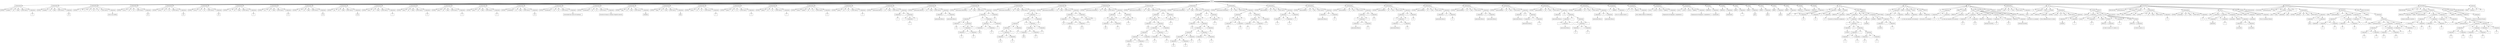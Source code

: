 digraph G {
rootNode [label="Raiz"];
node[shape="rectangle"];
splines=polyline;
concentrate=true;
rootNode ->T_fe47be4ae18bb566e61c17a089;
T_fe47be4ae18bb566e61c17a089[label="T_Declaration"];
R_enter_fe47be4ae18bb566e61c17a089[label="ENTER"];
T_fe47be4ae18bb566e61c17a089->R_enter_fe47be4ae18bb566e61c17a089;
Name_fe47be4ae18bb566e61c17a089_0[label="variable1"];
T_fe47be4ae18bb566e61c17a089->Name_fe47be4ae18bb566e61c17a089_0;
As_fe47be4ae18bb566e61c17a089[label="AS"];
T_fe47be4ae18bb566e61c17a089->As_fe47be4ae18bb566e61c17a089;
Datatype_fe47be4ae18bb566e61c17a089[label="float"];
T_fe47be4ae18bb566e61c17a089->Datatype_fe47be4ae18bb566e61c17a089;
With_fe47be4ae18bb566e61c17a089[label="WITH VALUE"];
T_fe47be4ae18bb566e61c17a089->With_fe47be4ae18bb566e61c17a089;
T_fe47be4ae18bb566e61c17a089->T_ebc76c4c08a4076b7f31f06c353256b;
T_ebc76c4c08a4076b7f31f06c353256b[label="T_Operation"];
Val_ebc76c4c08a4076b7f31f06c353256b[label="5"];
T_ebc76c4c08a4076b7f31f06c353256b->Val_ebc76c4c08a4076b7f31f06c353256b;
rootNode ->T_da86f4600b8c417cd5d620d61;
T_da86f4600b8c417cd5d620d61[label="T_Declaration"];
R_enter_da86f4600b8c417cd5d620d61[label="ENTER"];
T_da86f4600b8c417cd5d620d61->R_enter_da86f4600b8c417cd5d620d61;
Name_da86f4600b8c417cd5d620d61_0[label="variable2"];
T_da86f4600b8c417cd5d620d61->Name_da86f4600b8c417cd5d620d61_0;
As_da86f4600b8c417cd5d620d61[label="AS"];
T_da86f4600b8c417cd5d620d61->As_da86f4600b8c417cd5d620d61;
Datatype_da86f4600b8c417cd5d620d61[label="float"];
T_da86f4600b8c417cd5d620d61->Datatype_da86f4600b8c417cd5d620d61;
With_da86f4600b8c417cd5d620d61[label="WITH VALUE"];
T_da86f4600b8c417cd5d620d61->With_da86f4600b8c417cd5d620d61;
T_da86f4600b8c417cd5d620d61->T_bcebcb1394444902f7e303be9cace;
T_bcebcb1394444902f7e303be9cace[label="T_Operation"];
Val_bcebcb1394444902f7e303be9cace[label="50"];
T_bcebcb1394444902f7e303be9cace->Val_bcebcb1394444902f7e303be9cace;
rootNode ->T_af7ff6928d04978b2ea3c9f0a04b6c3;
T_af7ff6928d04978b2ea3c9f0a04b6c3[label="T_Declaration"];
R_enter_af7ff6928d04978b2ea3c9f0a04b6c3[label="ENTER"];
T_af7ff6928d04978b2ea3c9f0a04b6c3->R_enter_af7ff6928d04978b2ea3c9f0a04b6c3;
Name_af7ff6928d04978b2ea3c9f0a04b6c3_0[label="v1"];
T_af7ff6928d04978b2ea3c9f0a04b6c3->Name_af7ff6928d04978b2ea3c9f0a04b6c3_0;
Name_af7ff6928d04978b2ea3c9f0a04b6c3_1[label="v2"];
T_af7ff6928d04978b2ea3c9f0a04b6c3->Name_af7ff6928d04978b2ea3c9f0a04b6c3_1;
Name_af7ff6928d04978b2ea3c9f0a04b6c3_2[label="v3"];
T_af7ff6928d04978b2ea3c9f0a04b6c3->Name_af7ff6928d04978b2ea3c9f0a04b6c3_2;
As_af7ff6928d04978b2ea3c9f0a04b6c3[label="AS"];
T_af7ff6928d04978b2ea3c9f0a04b6c3->As_af7ff6928d04978b2ea3c9f0a04b6c3;
Datatype_af7ff6928d04978b2ea3c9f0a04b6c3[label="str"];
T_af7ff6928d04978b2ea3c9f0a04b6c3->Datatype_af7ff6928d04978b2ea3c9f0a04b6c3;
With_af7ff6928d04978b2ea3c9f0a04b6c3[label="WITH VALUE"];
T_af7ff6928d04978b2ea3c9f0a04b6c3->With_af7ff6928d04978b2ea3c9f0a04b6c3;
T_af7ff6928d04978b2ea3c9f0a04b6c3->T_e1d14722a987b3f740919c40;
T_e1d14722a987b3f740919c40[label="T_Operation"];
Val_e1d14722a987b3f740919c40[label="esta es una cadena"];
T_e1d14722a987b3f740919c40->Val_e1d14722a987b3f740919c40;
rootNode ->T_dfd681fda6448ea14cd1a2328ccdce;
T_dfd681fda6448ea14cd1a2328ccdce[label="T_Declaration"];
R_enter_dfd681fda6448ea14cd1a2328ccdce[label="ENTER"];
T_dfd681fda6448ea14cd1a2328ccdce->R_enter_dfd681fda6448ea14cd1a2328ccdce;
Name_dfd681fda6448ea14cd1a2328ccdce_0[label="curso1"];
T_dfd681fda6448ea14cd1a2328ccdce->Name_dfd681fda6448ea14cd1a2328ccdce_0;
As_dfd681fda6448ea14cd1a2328ccdce[label="AS"];
T_dfd681fda6448ea14cd1a2328ccdce->As_dfd681fda6448ea14cd1a2328ccdce;
Datatype_dfd681fda6448ea14cd1a2328ccdce[label="str"];
T_dfd681fda6448ea14cd1a2328ccdce->Datatype_dfd681fda6448ea14cd1a2328ccdce;
With_dfd681fda6448ea14cd1a2328ccdce[label="WITH VALUE"];
T_dfd681fda6448ea14cd1a2328ccdce->With_dfd681fda6448ea14cd1a2328ccdce;
T_dfd681fda6448ea14cd1a2328ccdce->T_bcf912783544238a94b58b2a2dc0b1;
T_bcf912783544238a94b58b2a2dc0b1[label="T_Operation"];
Val_bcf912783544238a94b58b2a2dc0b1[label="olc"];
T_bcf912783544238a94b58b2a2dc0b1->Val_bcf912783544238a94b58b2a2dc0b1;
rootNode ->T_fbb1b534c4fe0ae02ff9ebb00a181;
T_fbb1b534c4fe0ae02ff9ebb00a181[label="T_Declaration"];
R_enter_fbb1b534c4fe0ae02ff9ebb00a181[label="ENTER"];
T_fbb1b534c4fe0ae02ff9ebb00a181->R_enter_fbb1b534c4fe0ae02ff9ebb00a181;
Name_fbb1b534c4fe0ae02ff9ebb00a181_0[label="curso2"];
T_fbb1b534c4fe0ae02ff9ebb00a181->Name_fbb1b534c4fe0ae02ff9ebb00a181_0;
As_fbb1b534c4fe0ae02ff9ebb00a181[label="AS"];
T_fbb1b534c4fe0ae02ff9ebb00a181->As_fbb1b534c4fe0ae02ff9ebb00a181;
Datatype_fbb1b534c4fe0ae02ff9ebb00a181[label="str"];
T_fbb1b534c4fe0ae02ff9ebb00a181->Datatype_fbb1b534c4fe0ae02ff9ebb00a181;
With_fbb1b534c4fe0ae02ff9ebb00a181[label="WITH VALUE"];
T_fbb1b534c4fe0ae02ff9ebb00a181->With_fbb1b534c4fe0ae02ff9ebb00a181;
T_fbb1b534c4fe0ae02ff9ebb00a181->T_df32387aa754667ace25be66ee1be5c;
T_df32387aa754667ace25be66ee1be5c[label="T_Operation"];
Val_df32387aa754667ace25be66ee1be5c[label="olc"];
T_df32387aa754667ace25be66ee1be5c->Val_df32387aa754667ace25be66ee1be5c;
rootNode ->T_dac0ae854fe44abbaa489762fce4d83;
T_dac0ae854fe44abbaa489762fce4d83[label="T_Declaration"];
R_enter_dac0ae854fe44abbaa489762fce4d83[label="ENTER"];
T_dac0ae854fe44abbaa489762fce4d83->R_enter_dac0ae854fe44abbaa489762fce4d83;
Name_dac0ae854fe44abbaa489762fce4d83_0[label="curso3"];
T_dac0ae854fe44abbaa489762fce4d83->Name_dac0ae854fe44abbaa489762fce4d83_0;
As_dac0ae854fe44abbaa489762fce4d83[label="AS"];
T_dac0ae854fe44abbaa489762fce4d83->As_dac0ae854fe44abbaa489762fce4d83;
Datatype_dac0ae854fe44abbaa489762fce4d83[label="str"];
T_dac0ae854fe44abbaa489762fce4d83->Datatype_dac0ae854fe44abbaa489762fce4d83;
With_dac0ae854fe44abbaa489762fce4d83[label="WITH VALUE"];
T_dac0ae854fe44abbaa489762fce4d83->With_dac0ae854fe44abbaa489762fce4d83;
T_dac0ae854fe44abbaa489762fce4d83->T_ceebd4beab3183f3d9d54b719;
T_ceebd4beab3183f3d9d54b719[label="T_Operation"];
Val_ceebd4beab3183f3d9d54b719[label="olc"];
T_ceebd4beab3183f3d9d54b719->Val_ceebd4beab3183f3d9d54b719;
rootNode ->T_c18d0c3cb840b18971eaf9bae3b9f4;
T_c18d0c3cb840b18971eaf9bae3b9f4[label="T_Declaration"];
R_enter_c18d0c3cb840b18971eaf9bae3b9f4[label="ENTER"];
T_c18d0c3cb840b18971eaf9bae3b9f4->R_enter_c18d0c3cb840b18971eaf9bae3b9f4;
Name_c18d0c3cb840b18971eaf9bae3b9f4_0[label="pi1"];
T_c18d0c3cb840b18971eaf9bae3b9f4->Name_c18d0c3cb840b18971eaf9bae3b9f4_0;
As_c18d0c3cb840b18971eaf9bae3b9f4[label="AS"];
T_c18d0c3cb840b18971eaf9bae3b9f4->As_c18d0c3cb840b18971eaf9bae3b9f4;
Datatype_c18d0c3cb840b18971eaf9bae3b9f4[label="float"];
T_c18d0c3cb840b18971eaf9bae3b9f4->Datatype_c18d0c3cb840b18971eaf9bae3b9f4;
With_c18d0c3cb840b18971eaf9bae3b9f4[label="WITH VALUE"];
T_c18d0c3cb840b18971eaf9bae3b9f4->With_c18d0c3cb840b18971eaf9bae3b9f4;
T_c18d0c3cb840b18971eaf9bae3b9f4->T_bc3ff74add89af852ff5549bdd;
T_bc3ff74add89af852ff5549bdd[label="T_Operation"];
Val_bc3ff74add89af852ff5549bdd[label="3"];
T_bc3ff74add89af852ff5549bdd->Val_bc3ff74add89af852ff5549bdd;
rootNode ->T_fced7ee4ad5b6f984926e003c9e;
T_fced7ee4ad5b6f984926e003c9e[label="T_Declaration"];
R_enter_fced7ee4ad5b6f984926e003c9e[label="ENTER"];
T_fced7ee4ad5b6f984926e003c9e->R_enter_fced7ee4ad5b6f984926e003c9e;
Name_fced7ee4ad5b6f984926e003c9e_0[label="pi2"];
T_fced7ee4ad5b6f984926e003c9e->Name_fced7ee4ad5b6f984926e003c9e_0;
As_fced7ee4ad5b6f984926e003c9e[label="AS"];
T_fced7ee4ad5b6f984926e003c9e->As_fced7ee4ad5b6f984926e003c9e;
Datatype_fced7ee4ad5b6f984926e003c9e[label="float"];
T_fced7ee4ad5b6f984926e003c9e->Datatype_fced7ee4ad5b6f984926e003c9e;
With_fced7ee4ad5b6f984926e003c9e[label="WITH VALUE"];
T_fced7ee4ad5b6f984926e003c9e->With_fced7ee4ad5b6f984926e003c9e;
T_fced7ee4ad5b6f984926e003c9e->T_fb59a1de2407fb44cc52e2da9662d;
T_fb59a1de2407fb44cc52e2da9662d[label="T_Operation"];
Val_fb59a1de2407fb44cc52e2da9662d[label="3.1"];
T_fb59a1de2407fb44cc52e2da9662d->Val_fb59a1de2407fb44cc52e2da9662d;
rootNode ->T_d686c614e746a58db91f6a1ff61c35;
T_d686c614e746a58db91f6a1ff61c35[label="T_Declaration"];
R_enter_d686c614e746a58db91f6a1ff61c35[label="ENTER"];
T_d686c614e746a58db91f6a1ff61c35->R_enter_d686c614e746a58db91f6a1ff61c35;
Name_d686c614e746a58db91f6a1ff61c35_0[label="pi3"];
T_d686c614e746a58db91f6a1ff61c35->Name_d686c614e746a58db91f6a1ff61c35_0;
As_d686c614e746a58db91f6a1ff61c35[label="AS"];
T_d686c614e746a58db91f6a1ff61c35->As_d686c614e746a58db91f6a1ff61c35;
Datatype_d686c614e746a58db91f6a1ff61c35[label="float"];
T_d686c614e746a58db91f6a1ff61c35->Datatype_d686c614e746a58db91f6a1ff61c35;
With_d686c614e746a58db91f6a1ff61c35[label="WITH VALUE"];
T_d686c614e746a58db91f6a1ff61c35->With_d686c614e746a58db91f6a1ff61c35;
T_d686c614e746a58db91f6a1ff61c35->T_da986de88454a6dab7c2a97dd338cd0;
T_da986de88454a6dab7c2a97dd338cd0[label="T_Operation"];
Val_da986de88454a6dab7c2a97dd338cd0[label="3.14"];
T_da986de88454a6dab7c2a97dd338cd0->Val_da986de88454a6dab7c2a97dd338cd0;
rootNode ->T_bbc5b35f1914b269be8ed8bc05db52a;
T_bbc5b35f1914b269be8ed8bc05db52a[label="T_Declaration"];
R_enter_bbc5b35f1914b269be8ed8bc05db52a[label="ENTER"];
T_bbc5b35f1914b269be8ed8bc05db52a->R_enter_bbc5b35f1914b269be8ed8bc05db52a;
Name_bbc5b35f1914b269be8ed8bc05db52a_0[label="pi4"];
T_bbc5b35f1914b269be8ed8bc05db52a->Name_bbc5b35f1914b269be8ed8bc05db52a_0;
As_bbc5b35f1914b269be8ed8bc05db52a[label="AS"];
T_bbc5b35f1914b269be8ed8bc05db52a->As_bbc5b35f1914b269be8ed8bc05db52a;
Datatype_bbc5b35f1914b269be8ed8bc05db52a[label="float"];
T_bbc5b35f1914b269be8ed8bc05db52a->Datatype_bbc5b35f1914b269be8ed8bc05db52a;
With_bbc5b35f1914b269be8ed8bc05db52a[label="WITH VALUE"];
T_bbc5b35f1914b269be8ed8bc05db52a->With_bbc5b35f1914b269be8ed8bc05db52a;
T_bbc5b35f1914b269be8ed8bc05db52a->T_ad8e1b3c114cf69eac0dfb5bec3d08;
T_ad8e1b3c114cf69eac0dfb5bec3d08[label="T_Operation"];
Val_ad8e1b3c114cf69eac0dfb5bec3d08[label="3.141"];
T_ad8e1b3c114cf69eac0dfb5bec3d08->Val_ad8e1b3c114cf69eac0dfb5bec3d08;
rootNode ->T_d72a1cb5364918b2de970b85fca21c;
T_d72a1cb5364918b2de970b85fca21c[label="T_Declaration"];
R_enter_d72a1cb5364918b2de970b85fca21c[label="ENTER"];
T_d72a1cb5364918b2de970b85fca21c->R_enter_d72a1cb5364918b2de970b85fca21c;
Name_d72a1cb5364918b2de970b85fca21c_0[label="anio1"];
T_d72a1cb5364918b2de970b85fca21c->Name_d72a1cb5364918b2de970b85fca21c_0;
As_d72a1cb5364918b2de970b85fca21c[label="AS"];
T_d72a1cb5364918b2de970b85fca21c->As_d72a1cb5364918b2de970b85fca21c;
Datatype_d72a1cb5364918b2de970b85fca21c[label="float"];
T_d72a1cb5364918b2de970b85fca21c->Datatype_d72a1cb5364918b2de970b85fca21c;
With_d72a1cb5364918b2de970b85fca21c[label="WITH VALUE"];
T_d72a1cb5364918b2de970b85fca21c->With_d72a1cb5364918b2de970b85fca21c;
T_d72a1cb5364918b2de970b85fca21c->T_e2189fa677944e480a5f4538bd332a4;
T_e2189fa677944e480a5f4538bd332a4[label="T_Operation"];
Val_e2189fa677944e480a5f4538bd332a4[label="1"];
T_e2189fa677944e480a5f4538bd332a4->Val_e2189fa677944e480a5f4538bd332a4;
rootNode ->T_faa3f94cf374aa59b73426a87f2d652;
T_faa3f94cf374aa59b73426a87f2d652[label="T_Declaration"];
R_enter_faa3f94cf374aa59b73426a87f2d652[label="ENTER"];
T_faa3f94cf374aa59b73426a87f2d652->R_enter_faa3f94cf374aa59b73426a87f2d652;
Name_faa3f94cf374aa59b73426a87f2d652_0[label="anio2"];
T_faa3f94cf374aa59b73426a87f2d652->Name_faa3f94cf374aa59b73426a87f2d652_0;
As_faa3f94cf374aa59b73426a87f2d652[label="AS"];
T_faa3f94cf374aa59b73426a87f2d652->As_faa3f94cf374aa59b73426a87f2d652;
Datatype_faa3f94cf374aa59b73426a87f2d652[label="float"];
T_faa3f94cf374aa59b73426a87f2d652->Datatype_faa3f94cf374aa59b73426a87f2d652;
With_faa3f94cf374aa59b73426a87f2d652[label="WITH VALUE"];
T_faa3f94cf374aa59b73426a87f2d652->With_faa3f94cf374aa59b73426a87f2d652;
T_faa3f94cf374aa59b73426a87f2d652->T_ffbadc764a347e39fb2e650a754ae3e;
T_ffbadc764a347e39fb2e650a754ae3e[label="T_Operation"];
Val_ffbadc764a347e39fb2e650a754ae3e[label="9"];
T_ffbadc764a347e39fb2e650a754ae3e->Val_ffbadc764a347e39fb2e650a754ae3e;
rootNode ->T_b4d9c359f324278ac3517b634016db4;
T_b4d9c359f324278ac3517b634016db4[label="T_Declaration"];
R_enter_b4d9c359f324278ac3517b634016db4[label="ENTER"];
T_b4d9c359f324278ac3517b634016db4->R_enter_b4d9c359f324278ac3517b634016db4;
Name_b4d9c359f324278ac3517b634016db4_0[label="anio3"];
T_b4d9c359f324278ac3517b634016db4->Name_b4d9c359f324278ac3517b634016db4_0;
As_b4d9c359f324278ac3517b634016db4[label="AS"];
T_b4d9c359f324278ac3517b634016db4->As_b4d9c359f324278ac3517b634016db4;
Datatype_b4d9c359f324278ac3517b634016db4[label="float"];
T_b4d9c359f324278ac3517b634016db4->Datatype_b4d9c359f324278ac3517b634016db4;
With_b4d9c359f324278ac3517b634016db4[label="WITH VALUE"];
T_b4d9c359f324278ac3517b634016db4->With_b4d9c359f324278ac3517b634016db4;
T_b4d9c359f324278ac3517b634016db4->T_ecf5f09f5e41638476a25ebb0db066;
T_ecf5f09f5e41638476a25ebb0db066[label="T_Operation"];
Val_ecf5f09f5e41638476a25ebb0db066[label="4"];
T_ecf5f09f5e41638476a25ebb0db066->Val_ecf5f09f5e41638476a25ebb0db066;
rootNode ->T_d5b9aed172b4166801b03376aaeacd6;
T_d5b9aed172b4166801b03376aaeacd6[label="T_Declaration"];
R_enter_d5b9aed172b4166801b03376aaeacd6[label="ENTER"];
T_d5b9aed172b4166801b03376aaeacd6->R_enter_d5b9aed172b4166801b03376aaeacd6;
Name_d5b9aed172b4166801b03376aaeacd6_0[label="anio4"];
T_d5b9aed172b4166801b03376aaeacd6->Name_d5b9aed172b4166801b03376aaeacd6_0;
As_d5b9aed172b4166801b03376aaeacd6[label="AS"];
T_d5b9aed172b4166801b03376aaeacd6->As_d5b9aed172b4166801b03376aaeacd6;
Datatype_d5b9aed172b4166801b03376aaeacd6[label="float"];
T_d5b9aed172b4166801b03376aaeacd6->Datatype_d5b9aed172b4166801b03376aaeacd6;
With_d5b9aed172b4166801b03376aaeacd6[label="WITH VALUE"];
T_d5b9aed172b4166801b03376aaeacd6->With_d5b9aed172b4166801b03376aaeacd6;
T_d5b9aed172b4166801b03376aaeacd6->T_feec576ff443f841dce0c8eab3aba;
T_feec576ff443f841dce0c8eab3aba[label="T_Operation"];
Val_feec576ff443f841dce0c8eab3aba[label="5"];
T_feec576ff443f841dce0c8eab3aba->Val_feec576ff443f841dce0c8eab3aba;
rootNode ->T_a20ffd62b954d5ca1da0fddaa50e3fb;
T_a20ffd62b954d5ca1da0fddaa50e3fb[label="T_Declaration"];
R_enter_a20ffd62b954d5ca1da0fddaa50e3fb[label="ENTER"];
T_a20ffd62b954d5ca1da0fddaa50e3fb->R_enter_a20ffd62b954d5ca1da0fddaa50e3fb;
Name_a20ffd62b954d5ca1da0fddaa50e3fb_0[label="variableNeg"];
T_a20ffd62b954d5ca1da0fddaa50e3fb->Name_a20ffd62b954d5ca1da0fddaa50e3fb_0;
As_a20ffd62b954d5ca1da0fddaa50e3fb[label="AS"];
T_a20ffd62b954d5ca1da0fddaa50e3fb->As_a20ffd62b954d5ca1da0fddaa50e3fb;
Datatype_a20ffd62b954d5ca1da0fddaa50e3fb[label="float"];
T_a20ffd62b954d5ca1da0fddaa50e3fb->Datatype_a20ffd62b954d5ca1da0fddaa50e3fb;
With_a20ffd62b954d5ca1da0fddaa50e3fb[label="WITH VALUE"];
T_a20ffd62b954d5ca1da0fddaa50e3fb->With_a20ffd62b954d5ca1da0fddaa50e3fb;
T_a20ffd62b954d5ca1da0fddaa50e3fb->T_a18b4bf389b4bbc975f8d12c;
T_a18b4bf389b4bbc975f8d12c[label="T_Operation"];
Val_a18b4bf389b4bbc975f8d12c[label="5.0"];
T_a18b4bf389b4bbc975f8d12c->Val_a18b4bf389b4bbc975f8d12c;
rootNode ->T_ee98b12495994aaf454cba26a15;
T_ee98b12495994aaf454cba26a15[label="T_Declaration"];
R_enter_ee98b12495994aaf454cba26a15[label="ENTER"];
T_ee98b12495994aaf454cba26a15->R_enter_ee98b12495994aaf454cba26a15;
Name_ee98b12495994aaf454cba26a15_0[label="encabezado1"];
T_ee98b12495994aaf454cba26a15->Name_ee98b12495994aaf454cba26a15_0;
As_ee98b12495994aaf454cba26a15[label="AS"];
T_ee98b12495994aaf454cba26a15->As_ee98b12495994aaf454cba26a15;
Datatype_ee98b12495994aaf454cba26a15[label="str"];
T_ee98b12495994aaf454cba26a15->Datatype_ee98b12495994aaf454cba26a15;
With_ee98b12495994aaf454cba26a15[label="WITH VALUE"];
T_ee98b12495994aaf454cba26a15->With_ee98b12495994aaf454cba26a15;
T_ee98b12495994aaf454cba26a15->T_e76e2982d4a0aad7752707ffa8e5b;
T_e76e2982d4a0aad7752707ffa8e5b[label="T_Operation"];
Val_e76e2982d4a0aad7752707ffa8e5b[label="Universidad San Carlos de Guatemala...;"];
T_e76e2982d4a0aad7752707ffa8e5b->Val_e76e2982d4a0aad7752707ffa8e5b;
rootNode ->T_facd728d8094295957e1217b3b87462;
T_facd728d8094295957e1217b3b87462[label="T_Declaration"];
R_enter_facd728d8094295957e1217b3b87462[label="ENTER"];
T_facd728d8094295957e1217b3b87462->R_enter_facd728d8094295957e1217b3b87462;
Name_facd728d8094295957e1217b3b87462_0[label="encabezado2"];
T_facd728d8094295957e1217b3b87462->Name_facd728d8094295957e1217b3b87462_0;
As_facd728d8094295957e1217b3b87462[label="AS"];
T_facd728d8094295957e1217b3b87462->As_facd728d8094295957e1217b3b87462;
Datatype_facd728d8094295957e1217b3b87462[label="str"];
T_facd728d8094295957e1217b3b87462->Datatype_facd728d8094295957e1217b3b87462;
With_facd728d8094295957e1217b3b87462[label="WITH VALUE"];
T_facd728d8094295957e1217b3b87462->With_facd728d8094295957e1217b3b87462;
T_facd728d8094295957e1217b3b87462->T_bb9c84714127b642c17ce28dbc81;
T_bb9c84714127b642c17ce28dbc81[label="T_Operation"];
Val_bb9c84714127b642c17ce28dbc81[label="Escuela de Ciencias y Sistemas Segundo semestre"];
T_bb9c84714127b642c17ce28dbc81->Val_bb9c84714127b642c17ce28dbc81;
rootNode ->T_a78b01fc9c4cf8b77f54df69480bbd;
T_a78b01fc9c4cf8b77f54df69480bbd[label="T_Declaration"];
R_enter_a78b01fc9c4cf8b77f54df69480bbd[label="ENTER"];
T_a78b01fc9c4cf8b77f54df69480bbd->R_enter_a78b01fc9c4cf8b77f54df69480bbd;
Name_a78b01fc9c4cf8b77f54df69480bbd_0[label="flag1"];
T_a78b01fc9c4cf8b77f54df69480bbd->Name_a78b01fc9c4cf8b77f54df69480bbd_0;
As_a78b01fc9c4cf8b77f54df69480bbd[label="AS"];
T_a78b01fc9c4cf8b77f54df69480bbd->As_a78b01fc9c4cf8b77f54df69480bbd;
Datatype_a78b01fc9c4cf8b77f54df69480bbd[label="bool"];
T_a78b01fc9c4cf8b77f54df69480bbd->Datatype_a78b01fc9c4cf8b77f54df69480bbd;
With_a78b01fc9c4cf8b77f54df69480bbd[label="WITH VALUE"];
T_a78b01fc9c4cf8b77f54df69480bbd->With_a78b01fc9c4cf8b77f54df69480bbd;
T_a78b01fc9c4cf8b77f54df69480bbd->T_cfeb328d4ca0a50b70d5307e5f35;
T_cfeb328d4ca0a50b70d5307e5f35[label="T_Operation"];
Val_cfeb328d4ca0a50b70d5307e5f35[label="verdadero"];
T_cfeb328d4ca0a50b70d5307e5f35->Val_cfeb328d4ca0a50b70d5307e5f35;
rootNode ->T_d5d11755e94f6cb25e3d52e2e07d28;
T_d5d11755e94f6cb25e3d52e2e07d28[label="T_Declaration"];
R_enter_d5d11755e94f6cb25e3d52e2e07d28[label="ENTER"];
T_d5d11755e94f6cb25e3d52e2e07d28->R_enter_d5d11755e94f6cb25e3d52e2e07d28;
Name_d5d11755e94f6cb25e3d52e2e07d28_0[label="flag2"];
T_d5d11755e94f6cb25e3d52e2e07d28->Name_d5d11755e94f6cb25e3d52e2e07d28_0;
As_d5d11755e94f6cb25e3d52e2e07d28[label="AS"];
T_d5d11755e94f6cb25e3d52e2e07d28->As_d5d11755e94f6cb25e3d52e2e07d28;
Datatype_d5d11755e94f6cb25e3d52e2e07d28[label="bool"];
T_d5d11755e94f6cb25e3d52e2e07d28->Datatype_d5d11755e94f6cb25e3d52e2e07d28;
With_d5d11755e94f6cb25e3d52e2e07d28[label="WITH VALUE"];
T_d5d11755e94f6cb25e3d52e2e07d28->With_d5d11755e94f6cb25e3d52e2e07d28;
T_d5d11755e94f6cb25e3d52e2e07d28->T_ca9d41c4f245c988769834d05ad4ff;
T_ca9d41c4f245c988769834d05ad4ff[label="T_Operation"];
Val_ca9d41c4f245c988769834d05ad4ff[label="falso"];
T_ca9d41c4f245c988769834d05ad4ff->Val_ca9d41c4f245c988769834d05ad4ff;
rootNode ->T_d77ac24695a10a68c3dfab14d0;
T_d77ac24695a10a68c3dfab14d0[label="T_Declaration"];
R_enter_d77ac24695a10a68c3dfab14d0[label="ENTER"];
T_d77ac24695a10a68c3dfab14d0->R_enter_d77ac24695a10a68c3dfab14d0;
Name_d77ac24695a10a68c3dfab14d0_0[label="name1"];
T_d77ac24695a10a68c3dfab14d0->Name_d77ac24695a10a68c3dfab14d0_0;
As_d77ac24695a10a68c3dfab14d0[label="AS"];
T_d77ac24695a10a68c3dfab14d0->As_d77ac24695a10a68c3dfab14d0;
Datatype_d77ac24695a10a68c3dfab14d0[label="str"];
T_d77ac24695a10a68c3dfab14d0->Datatype_d77ac24695a10a68c3dfab14d0;
With_d77ac24695a10a68c3dfab14d0[label="WITH VALUE"];
T_d77ac24695a10a68c3dfab14d0->With_d77ac24695a10a68c3dfab14d0;
T_d77ac24695a10a68c3dfab14d0->T_ac193b1a5f04b2990c3ac6ebcec75a6;
T_ac193b1a5f04b2990c3ac6ebcec75a6[label="T_Operation"];
Val_ac193b1a5f04b2990c3ac6ebcec75a6[label="f"];
T_ac193b1a5f04b2990c3ac6ebcec75a6->Val_ac193b1a5f04b2990c3ac6ebcec75a6;
rootNode ->T_d1cd647b2458bb05c49b87c55b3fe;
T_d1cd647b2458bb05c49b87c55b3fe[label="T_Declaration"];
R_enter_d1cd647b2458bb05c49b87c55b3fe[label="ENTER"];
T_d1cd647b2458bb05c49b87c55b3fe->R_enter_d1cd647b2458bb05c49b87c55b3fe;
Name_d1cd647b2458bb05c49b87c55b3fe_0[label="name2"];
T_d1cd647b2458bb05c49b87c55b3fe->Name_d1cd647b2458bb05c49b87c55b3fe_0;
As_d1cd647b2458bb05c49b87c55b3fe[label="AS"];
T_d1cd647b2458bb05c49b87c55b3fe->As_d1cd647b2458bb05c49b87c55b3fe;
Datatype_d1cd647b2458bb05c49b87c55b3fe[label="str"];
T_d1cd647b2458bb05c49b87c55b3fe->Datatype_d1cd647b2458bb05c49b87c55b3fe;
With_d1cd647b2458bb05c49b87c55b3fe[label="WITH VALUE"];
T_d1cd647b2458bb05c49b87c55b3fe->With_d1cd647b2458bb05c49b87c55b3fe;
T_d1cd647b2458bb05c49b87c55b3fe->T_d08b7f62f8e4c0f9c5e19fd0dc0abc8;
T_d08b7f62f8e4c0f9c5e19fd0dc0abc8[label="T_Operation"];
Val_d08b7f62f8e4c0f9c5e19fd0dc0abc8[label="e"];
T_d08b7f62f8e4c0f9c5e19fd0dc0abc8->Val_d08b7f62f8e4c0f9c5e19fd0dc0abc8;
rootNode ->T_a72451f779a4543ae7d2a3e191122a1;
T_a72451f779a4543ae7d2a3e191122a1[label="T_Declaration"];
R_enter_a72451f779a4543ae7d2a3e191122a1[label="ENTER"];
T_a72451f779a4543ae7d2a3e191122a1->R_enter_a72451f779a4543ae7d2a3e191122a1;
Name_a72451f779a4543ae7d2a3e191122a1_0[label="name3"];
T_a72451f779a4543ae7d2a3e191122a1->Name_a72451f779a4543ae7d2a3e191122a1_0;
As_a72451f779a4543ae7d2a3e191122a1[label="AS"];
T_a72451f779a4543ae7d2a3e191122a1->As_a72451f779a4543ae7d2a3e191122a1;
Datatype_a72451f779a4543ae7d2a3e191122a1[label="str"];
T_a72451f779a4543ae7d2a3e191122a1->Datatype_a72451f779a4543ae7d2a3e191122a1;
With_a72451f779a4543ae7d2a3e191122a1[label="WITH VALUE"];
T_a72451f779a4543ae7d2a3e191122a1->With_a72451f779a4543ae7d2a3e191122a1;
T_a72451f779a4543ae7d2a3e191122a1->T_ee451bed4c4b35b290653012907b60;
T_ee451bed4c4b35b290653012907b60[label="T_Operation"];
Val_ee451bed4c4b35b290653012907b60[label="r"];
T_ee451bed4c4b35b290653012907b60->Val_ee451bed4c4b35b290653012907b60;
rootNode ->T_eeae8ea26464bbce64ac64c59acf3;
T_eeae8ea26464bbce64ac64c59acf3[label="T_Declaration"];
R_enter_eeae8ea26464bbce64ac64c59acf3[label="ENTER"];
T_eeae8ea26464bbce64ac64c59acf3->R_enter_eeae8ea26464bbce64ac64c59acf3;
Name_eeae8ea26464bbce64ac64c59acf3_0[label="name4"];
T_eeae8ea26464bbce64ac64c59acf3->Name_eeae8ea26464bbce64ac64c59acf3_0;
Name_eeae8ea26464bbce64ac64c59acf3_1[label="name6"];
T_eeae8ea26464bbce64ac64c59acf3->Name_eeae8ea26464bbce64ac64c59acf3_1;
As_eeae8ea26464bbce64ac64c59acf3[label="AS"];
T_eeae8ea26464bbce64ac64c59acf3->As_eeae8ea26464bbce64ac64c59acf3;
Datatype_eeae8ea26464bbce64ac64c59acf3[label="str"];
T_eeae8ea26464bbce64ac64c59acf3->Datatype_eeae8ea26464bbce64ac64c59acf3;
With_eeae8ea26464bbce64ac64c59acf3[label="WITH VALUE"];
T_eeae8ea26464bbce64ac64c59acf3->With_eeae8ea26464bbce64ac64c59acf3;
T_eeae8ea26464bbce64ac64c59acf3->T_b03312d882746f3add53cb4667dc615;
T_b03312d882746f3add53cb4667dc615[label="T_Operation"];
Val_b03312d882746f3add53cb4667dc615[label="n"];
T_b03312d882746f3add53cb4667dc615->Val_b03312d882746f3add53cb4667dc615;
rootNode ->T_f420a84050a45d8eae1ba91cd4;
T_f420a84050a45d8eae1ba91cd4[label="T_Declaration"];
R_enter_f420a84050a45d8eae1ba91cd4[label="ENTER"];
T_f420a84050a45d8eae1ba91cd4->R_enter_f420a84050a45d8eae1ba91cd4;
Name_f420a84050a45d8eae1ba91cd4_0[label="name5"];
T_f420a84050a45d8eae1ba91cd4->Name_f420a84050a45d8eae1ba91cd4_0;
As_f420a84050a45d8eae1ba91cd4[label="AS"];
T_f420a84050a45d8eae1ba91cd4->As_f420a84050a45d8eae1ba91cd4;
Datatype_f420a84050a45d8eae1ba91cd4[label="str"];
T_f420a84050a45d8eae1ba91cd4->Datatype_f420a84050a45d8eae1ba91cd4;
With_f420a84050a45d8eae1ba91cd4[label="WITH VALUE"];
T_f420a84050a45d8eae1ba91cd4->With_f420a84050a45d8eae1ba91cd4;
T_f420a84050a45d8eae1ba91cd4->T_c942f29a2e5460a99576711305b3a9f;
T_c942f29a2e5460a99576711305b3a9f[label="T_Operation"];
Val_c942f29a2e5460a99576711305b3a9f[label="a"];
T_c942f29a2e5460a99576711305b3a9f->Val_c942f29a2e5460a99576711305b3a9f;
rootNode ->T_fb7c0649f44a589062de767387d069;
T_fb7c0649f44a589062de767387d069[label="T_Declaration"];
R_enter_fb7c0649f44a589062de767387d069[label="ENTER"];
T_fb7c0649f44a589062de767387d069->R_enter_fb7c0649f44a589062de767387d069;
Name_fb7c0649f44a589062de767387d069_0[label="operaciones1Basica"];
T_fb7c0649f44a589062de767387d069->Name_fb7c0649f44a589062de767387d069_0;
As_fb7c0649f44a589062de767387d069[label="AS"];
T_fb7c0649f44a589062de767387d069->As_fb7c0649f44a589062de767387d069;
Datatype_fb7c0649f44a589062de767387d069[label="float"];
T_fb7c0649f44a589062de767387d069->Datatype_fb7c0649f44a589062de767387d069;
With_fb7c0649f44a589062de767387d069[label="WITH VALUE"];
T_fb7c0649f44a589062de767387d069->With_fb7c0649f44a589062de767387d069;
T_fb7c0649f44a589062de767387d069->T_ee1a91f84a28bddb2aaad162f547;
T_ee1a91f84a28bddb2aaad162f547[label="T_Operation"];
T_ee1a91f84a28bddb2aaad162f547->T_cfa0c41d444f86ef5d3cbf3f4fc8;
T_cfa0c41d444f86ef5d3cbf3f4fc8[label="T_Operation"];
Val_cfa0c41d444f86ef5d3cbf3f4fc8[label="1"];
T_cfa0c41d444f86ef5d3cbf3f4fc8->Val_cfa0c41d444f86ef5d3cbf3f4fc8;
Op_ee1a91f84a28bddb2aaad162f547[label="+"];
T_ee1a91f84a28bddb2aaad162f547->Op_ee1a91f84a28bddb2aaad162f547;
T_ee1a91f84a28bddb2aaad162f547->T_d19efe1eb8472f8c38a3e0641b5c1f;
T_d19efe1eb8472f8c38a3e0641b5c1f[label="T_Operation"];
SP_d19efe1eb8472f8c38a3e0641b5c1f[label="("];
T_d19efe1eb8472f8c38a3e0641b5c1f->SP_d19efe1eb8472f8c38a3e0641b5c1f;
T_d19efe1eb8472f8c38a3e0641b5c1f->T_b7534adea8a4e519d95757f8;
T_b7534adea8a4e519d95757f8[label="T_Operation"];
Val_b7534adea8a4e519d95757f8[label="1"];
T_b7534adea8a4e519d95757f8->Val_b7534adea8a4e519d95757f8;
EP_d19efe1eb8472f8c38a3e0641b5c1f[label=")"];
T_d19efe1eb8472f8c38a3e0641b5c1f->EP_d19efe1eb8472f8c38a3e0641b5c1f;
rootNode ->T_dabf553feb425a924ac8ccad94d8e9;
T_dabf553feb425a924ac8ccad94d8e9[label="T_Declaration"];
R_enter_dabf553feb425a924ac8ccad94d8e9[label="ENTER"];
T_dabf553feb425a924ac8ccad94d8e9->R_enter_dabf553feb425a924ac8ccad94d8e9;
Name_dabf553feb425a924ac8ccad94d8e9_0[label="operaciones1Basica2"];
T_dabf553feb425a924ac8ccad94d8e9->Name_dabf553feb425a924ac8ccad94d8e9_0;
As_dabf553feb425a924ac8ccad94d8e9[label="AS"];
T_dabf553feb425a924ac8ccad94d8e9->As_dabf553feb425a924ac8ccad94d8e9;
Datatype_dabf553feb425a924ac8ccad94d8e9[label="float"];
T_dabf553feb425a924ac8ccad94d8e9->Datatype_dabf553feb425a924ac8ccad94d8e9;
With_dabf553feb425a924ac8ccad94d8e9[label="WITH VALUE"];
T_dabf553feb425a924ac8ccad94d8e9->With_dabf553feb425a924ac8ccad94d8e9;
T_dabf553feb425a924ac8ccad94d8e9->T_dbcd220dc946ecb516f5764313a4a8;
T_dbcd220dc946ecb516f5764313a4a8[label="T_Operation"];
T_dbcd220dc946ecb516f5764313a4a8->T_e47f4fba12f41bf8b01b1ea42ddfd95;
T_e47f4fba12f41bf8b01b1ea42ddfd95[label="T_Operation"];
Val_e47f4fba12f41bf8b01b1ea42ddfd95[label="operaciones1Basica"];
T_e47f4fba12f41bf8b01b1ea42ddfd95->Val_e47f4fba12f41bf8b01b1ea42ddfd95;
Op_dbcd220dc946ecb516f5764313a4a8[label="+"];
T_dbcd220dc946ecb516f5764313a4a8->Op_dbcd220dc946ecb516f5764313a4a8;
T_dbcd220dc946ecb516f5764313a4a8->T_c7afa6ab4919a66eb71d853efa7d;
T_c7afa6ab4919a66eb71d853efa7d[label="T_Operation"];
Val_c7afa6ab4919a66eb71d853efa7d[label="operaciones1Basica"];
T_c7afa6ab4919a66eb71d853efa7d->Val_c7afa6ab4919a66eb71d853efa7d;
rootNode ->T_eba8a4e4ab45a09362665dab38d5f7;
T_eba8a4e4ab45a09362665dab38d5f7[label="T_Declaration"];
R_enter_eba8a4e4ab45a09362665dab38d5f7[label="ENTER"];
T_eba8a4e4ab45a09362665dab38d5f7->R_enter_eba8a4e4ab45a09362665dab38d5f7;
Name_eba8a4e4ab45a09362665dab38d5f7_0[label="operaciones1Intermedia"];
T_eba8a4e4ab45a09362665dab38d5f7->Name_eba8a4e4ab45a09362665dab38d5f7_0;
As_eba8a4e4ab45a09362665dab38d5f7[label="AS"];
T_eba8a4e4ab45a09362665dab38d5f7->As_eba8a4e4ab45a09362665dab38d5f7;
Datatype_eba8a4e4ab45a09362665dab38d5f7[label="float"];
T_eba8a4e4ab45a09362665dab38d5f7->Datatype_eba8a4e4ab45a09362665dab38d5f7;
With_eba8a4e4ab45a09362665dab38d5f7[label="WITH VALUE"];
T_eba8a4e4ab45a09362665dab38d5f7->With_eba8a4e4ab45a09362665dab38d5f7;
T_eba8a4e4ab45a09362665dab38d5f7->T_cc0163beba44782a98ece0e66c6680e;
T_cc0163beba44782a98ece0e66c6680e[label="T_Operation"];
T_cc0163beba44782a98ece0e66c6680e->T_bdf6927670241e5aef71f714e4b7c4c;
T_bdf6927670241e5aef71f714e4b7c4c[label="T_Operation"];
T_bdf6927670241e5aef71f714e4b7c4c->T_dee04d10dd4a01826d8b9024bef74f;
T_dee04d10dd4a01826d8b9024bef74f[label="T_Operation"];
T_dee04d10dd4a01826d8b9024bef74f->T_e3f7392bcb64fcdb14aebcd12a4c489;
T_e3f7392bcb64fcdb14aebcd12a4c489[label="T_Operation"];
Val_e3f7392bcb64fcdb14aebcd12a4c489[label="15"];
T_e3f7392bcb64fcdb14aebcd12a4c489->Val_e3f7392bcb64fcdb14aebcd12a4c489;
Op_dee04d10dd4a01826d8b9024bef74f[label="+"];
T_dee04d10dd4a01826d8b9024bef74f->Op_dee04d10dd4a01826d8b9024bef74f;
T_dee04d10dd4a01826d8b9024bef74f->T_ded61f1c849d8b279a6eae29c2554;
T_ded61f1c849d8b279a6eae29c2554[label="T_Operation"];
SP_ded61f1c849d8b279a6eae29c2554[label="("];
T_ded61f1c849d8b279a6eae29c2554->SP_ded61f1c849d8b279a6eae29c2554;
T_ded61f1c849d8b279a6eae29c2554->T_abfbac6939d4305b382bba5d68edaed;
T_abfbac6939d4305b382bba5d68edaed[label="T_Operation"];
T_abfbac6939d4305b382bba5d68edaed->T_e56ff0a19ba4d87949d785604cc1c0f;
T_e56ff0a19ba4d87949d785604cc1c0f[label="T_Operation"];
Val_e56ff0a19ba4d87949d785604cc1c0f[label="9"];
T_e56ff0a19ba4d87949d785604cc1c0f->Val_e56ff0a19ba4d87949d785604cc1c0f;
Op_abfbac6939d4305b382bba5d68edaed[label="*"];
T_abfbac6939d4305b382bba5d68edaed->Op_abfbac6939d4305b382bba5d68edaed;
T_abfbac6939d4305b382bba5d68edaed->T_ae394b4ffb8895debdf4b2e3be;
T_ae394b4ffb8895debdf4b2e3be[label="T_Operation"];
Val_ae394b4ffb8895debdf4b2e3be[label="8"];
T_ae394b4ffb8895debdf4b2e3be->Val_ae394b4ffb8895debdf4b2e3be;
EP_ded61f1c849d8b279a6eae29c2554[label=")"];
T_ded61f1c849d8b279a6eae29c2554->EP_ded61f1c849d8b279a6eae29c2554;
Op_bdf6927670241e5aef71f714e4b7c4c[label="+"];
T_bdf6927670241e5aef71f714e4b7c4c->Op_bdf6927670241e5aef71f714e4b7c4c;
T_bdf6927670241e5aef71f714e4b7c4c->T_aa4a4efc9b02f5b8a9e0395b;
T_aa4a4efc9b02f5b8a9e0395b[label="T_Operation"];
T_aa4a4efc9b02f5b8a9e0395b->T_de760f465c949f254020c9172a;
T_de760f465c949f254020c9172a[label="T_Operation"];
T_de760f465c949f254020c9172a->T_ac9b2b161c42aa83ad03541f5785cb;
T_ac9b2b161c42aa83ad03541f5785cb[label="T_Operation"];
Val_ac9b2b161c42aa83ad03541f5785cb[label="200"];
T_ac9b2b161c42aa83ad03541f5785cb->Val_ac9b2b161c42aa83ad03541f5785cb;
Op_de760f465c949f254020c9172a[label="/"];
T_de760f465c949f254020c9172a->Op_de760f465c949f254020c9172a;
T_de760f465c949f254020c9172a->T_d10b4e50b023e62212597302;
T_d10b4e50b023e62212597302[label="T_Operation"];
Val_d10b4e50b023e62212597302[label="8"];
T_d10b4e50b023e62212597302->Val_d10b4e50b023e62212597302;
Op_aa4a4efc9b02f5b8a9e0395b[label="*"];
T_aa4a4efc9b02f5b8a9e0395b->Op_aa4a4efc9b02f5b8a9e0395b;
T_aa4a4efc9b02f5b8a9e0395b->T_fb8f69f4fc54935a2d22acbae7704a2;
T_fb8f69f4fc54935a2d22acbae7704a2[label="T_Operation"];
Val_fb8f69f4fc54935a2d22acbae7704a2[label="3"];
T_fb8f69f4fc54935a2d22acbae7704a2->Val_fb8f69f4fc54935a2d22acbae7704a2;
Op_cc0163beba44782a98ece0e66c6680e[label="+"];
T_cc0163beba44782a98ece0e66c6680e->Op_cc0163beba44782a98ece0e66c6680e;
T_cc0163beba44782a98ece0e66c6680e->T_a1c3f34c6c8dcff80fe2fd758f;
T_a1c3f34c6c8dcff80fe2fd758f[label="T_Operation"];
Val_a1c3f34c6c8dcff80fe2fd758f[label="9"];
T_a1c3f34c6c8dcff80fe2fd758f->Val_a1c3f34c6c8dcff80fe2fd758f;
rootNode ->T_db2d5412ba0442a8e864fc092e0a93f;
T_db2d5412ba0442a8e864fc092e0a93f[label="T_Declaration"];
R_enter_db2d5412ba0442a8e864fc092e0a93f[label="ENTER"];
T_db2d5412ba0442a8e864fc092e0a93f->R_enter_db2d5412ba0442a8e864fc092e0a93f;
Name_db2d5412ba0442a8e864fc092e0a93f_0[label="operaciones1Avanzadas1"];
T_db2d5412ba0442a8e864fc092e0a93f->Name_db2d5412ba0442a8e864fc092e0a93f_0;
As_db2d5412ba0442a8e864fc092e0a93f[label="AS"];
T_db2d5412ba0442a8e864fc092e0a93f->As_db2d5412ba0442a8e864fc092e0a93f;
Datatype_db2d5412ba0442a8e864fc092e0a93f[label="float"];
T_db2d5412ba0442a8e864fc092e0a93f->Datatype_db2d5412ba0442a8e864fc092e0a93f;
With_db2d5412ba0442a8e864fc092e0a93f[label="WITH VALUE"];
T_db2d5412ba0442a8e864fc092e0a93f->With_db2d5412ba0442a8e864fc092e0a93f;
T_db2d5412ba0442a8e864fc092e0a93f->T_c2014a7caff2c9f00bf3fb81;
T_c2014a7caff2c9f00bf3fb81[label="T_Operation"];
SP_c2014a7caff2c9f00bf3fb81[label="("];
T_c2014a7caff2c9f00bf3fb81->SP_c2014a7caff2c9f00bf3fb81;
T_c2014a7caff2c9f00bf3fb81->T_d9fc2275fb14288af54594ef54e2e84;
T_d9fc2275fb14288af54594ef54e2e84[label="T_Operation"];
T_d9fc2275fb14288af54594ef54e2e84->T_acfdcc640f4e6db85ddb206b5920fb;
T_acfdcc640f4e6db85ddb206b5920fb[label="T_Operation"];
T_acfdcc640f4e6db85ddb206b5920fb->T_cbb608b1c649a59917529c615bfd92;
T_cbb608b1c649a59917529c615bfd92[label="T_Operation"];
T_cbb608b1c649a59917529c615bfd92->T_c0d784b3f4470989d20af2ae2949c9;
T_c0d784b3f4470989d20af2ae2949c9[label="T_Operation"];
SP_c0d784b3f4470989d20af2ae2949c9[label="("];
T_c0d784b3f4470989d20af2ae2949c9->SP_c0d784b3f4470989d20af2ae2949c9;
T_c0d784b3f4470989d20af2ae2949c9->T_a6ec1979c54221bd58c45866ae80a9;
T_a6ec1979c54221bd58c45866ae80a9[label="T_Operation"];
T_a6ec1979c54221bd58c45866ae80a9->T_ba37aab2460484ad92055c69b084;
T_ba37aab2460484ad92055c69b084[label="T_Operation"];
Val_ba37aab2460484ad92055c69b084[label="15"];
T_ba37aab2460484ad92055c69b084->Val_ba37aab2460484ad92055c69b084;
Op_a6ec1979c54221bd58c45866ae80a9[label="+"];
T_a6ec1979c54221bd58c45866ae80a9->Op_a6ec1979c54221bd58c45866ae80a9;
T_a6ec1979c54221bd58c45866ae80a9->T_daac484d56bbc5e16036c628c1;
T_daac484d56bbc5e16036c628c1[label="T_Operation"];
Val_daac484d56bbc5e16036c628c1[label="9"];
T_daac484d56bbc5e16036c628c1->Val_daac484d56bbc5e16036c628c1;
EP_c0d784b3f4470989d20af2ae2949c9[label=")"];
T_c0d784b3f4470989d20af2ae2949c9->EP_c0d784b3f4470989d20af2ae2949c9;
Op_cbb608b1c649a59917529c615bfd92[label="*"];
T_cbb608b1c649a59917529c615bfd92->Op_cbb608b1c649a59917529c615bfd92;
T_cbb608b1c649a59917529c615bfd92->T_ad912521ce44328ac51baa23bb784c9;
T_ad912521ce44328ac51baa23bb784c9[label="T_Operation"];
Val_ad912521ce44328ac51baa23bb784c9[label="8"];
T_ad912521ce44328ac51baa23bb784c9->Val_ad912521ce44328ac51baa23bb784c9;
Op_acfdcc640f4e6db85ddb206b5920fb[label="+"];
T_acfdcc640f4e6db85ddb206b5920fb->Op_acfdcc640f4e6db85ddb206b5920fb;
T_acfdcc640f4e6db85ddb206b5920fb->T_e3385b33b5b42a98196627b92d224a2;
T_e3385b33b5b42a98196627b92d224a2[label="T_Operation"];
T_e3385b33b5b42a98196627b92d224a2->T_b5c893e6dcf4facad5d8af9f476dfc6;
T_b5c893e6dcf4facad5d8af9f476dfc6[label="T_Operation"];
T_b5c893e6dcf4facad5d8af9f476dfc6->T_cffaa6ff4544e781301d1e6b2b9b93;
T_cffaa6ff4544e781301d1e6b2b9b93[label="T_Operation"];
Val_cffaa6ff4544e781301d1e6b2b9b93[label="200"];
T_cffaa6ff4544e781301d1e6b2b9b93->Val_cffaa6ff4544e781301d1e6b2b9b93;
Op_b5c893e6dcf4facad5d8af9f476dfc6[label="/"];
T_b5c893e6dcf4facad5d8af9f476dfc6->Op_b5c893e6dcf4facad5d8af9f476dfc6;
T_b5c893e6dcf4facad5d8af9f476dfc6->T_dbec4af29c84ac9930d64e1e97c136f;
T_dbec4af29c84ac9930d64e1e97c136f[label="T_Operation"];
Val_dbec4af29c84ac9930d64e1e97c136f[label="8"];
T_dbec4af29c84ac9930d64e1e97c136f->Val_dbec4af29c84ac9930d64e1e97c136f;
Op_e3385b33b5b42a98196627b92d224a2[label="*"];
T_e3385b33b5b42a98196627b92d224a2->Op_e3385b33b5b42a98196627b92d224a2;
T_e3385b33b5b42a98196627b92d224a2->T_a098935652b4b0b9f313ccfcc4d8f2b;
T_a098935652b4b0b9f313ccfcc4d8f2b[label="T_Operation"];
Val_a098935652b4b0b9f313ccfcc4d8f2b[label="3"];
T_a098935652b4b0b9f313ccfcc4d8f2b->Val_a098935652b4b0b9f313ccfcc4d8f2b;
Op_d9fc2275fb14288af54594ef54e2e84[label="+"];
T_d9fc2275fb14288af54594ef54e2e84->Op_d9fc2275fb14288af54594ef54e2e84;
T_d9fc2275fb14288af54594ef54e2e84->T_c120c3f32410c989bef72ff244cbc;
T_c120c3f32410c989bef72ff244cbc[label="T_Operation"];
Val_c120c3f32410c989bef72ff244cbc[label="9"];
T_c120c3f32410c989bef72ff244cbc->Val_c120c3f32410c989bef72ff244cbc;
EP_c2014a7caff2c9f00bf3fb81[label=")"];
T_c2014a7caff2c9f00bf3fb81->EP_c2014a7caff2c9f00bf3fb81;
rootNode ->T_fb817a3dd461490738aed382df50b;
T_fb817a3dd461490738aed382df50b[label="T_Declaration"];
R_enter_fb817a3dd461490738aed382df50b[label="ENTER"];
T_fb817a3dd461490738aed382df50b->R_enter_fb817a3dd461490738aed382df50b;
Name_fb817a3dd461490738aed382df50b_0[label="operaciones1Avanzadas2"];
T_fb817a3dd461490738aed382df50b->Name_fb817a3dd461490738aed382df50b_0;
As_fb817a3dd461490738aed382df50b[label="AS"];
T_fb817a3dd461490738aed382df50b->As_fb817a3dd461490738aed382df50b;
Datatype_fb817a3dd461490738aed382df50b[label="float"];
T_fb817a3dd461490738aed382df50b->Datatype_fb817a3dd461490738aed382df50b;
With_fb817a3dd461490738aed382df50b[label="WITH VALUE"];
T_fb817a3dd461490738aed382df50b->With_fb817a3dd461490738aed382df50b;
T_fb817a3dd461490738aed382df50b->T_a9326f17ed149beb43ef60442867ea3;
T_a9326f17ed149beb43ef60442867ea3[label="T_Operation"];
T_a9326f17ed149beb43ef60442867ea3->T_bf32060d6fa460d89831c31db4a4879;
T_bf32060d6fa460d89831c31db4a4879[label="T_Operation"];
T_bf32060d6fa460d89831c31db4a4879->T_adab25e6892470ea8a95754444313b7;
T_adab25e6892470ea8a95754444313b7[label="T_Operation"];
Val_adab25e6892470ea8a95754444313b7[label="30"];
T_adab25e6892470ea8a95754444313b7->Val_adab25e6892470ea8a95754444313b7;
Op_bf32060d6fa460d89831c31db4a4879[label="**"];
T_bf32060d6fa460d89831c31db4a4879->Op_bf32060d6fa460d89831c31db4a4879;
T_bf32060d6fa460d89831c31db4a4879->T_acf27a800c43feb157716633de4f23;
T_acf27a800c43feb157716633de4f23[label="T_Operation"];
T_acf27a800c43feb157716633de4f23->T_be5daefe6414da34dee07e2e3639f;
T_be5daefe6414da34dee07e2e3639f[label="T_Operation"];
Val_be5daefe6414da34dee07e2e3639f[label="22.2"];
T_be5daefe6414da34dee07e2e3639f->Val_be5daefe6414da34dee07e2e3639f;
Op_acf27a800c43feb157716633de4f23[label="-"];
T_acf27a800c43feb157716633de4f23->Op_acf27a800c43feb157716633de4f23;
T_acf27a800c43feb157716633de4f23->T_ece8ffbf44498d0b55483c60ddd2;
T_ece8ffbf44498d0b55483c60ddd2[label="T_Operation"];
Val_ece8ffbf44498d0b55483c60ddd2[label="2.2"];
T_ece8ffbf44498d0b55483c60ddd2->Val_ece8ffbf44498d0b55483c60ddd2;
Op_a9326f17ed149beb43ef60442867ea3[label="+"];
T_a9326f17ed149beb43ef60442867ea3->Op_a9326f17ed149beb43ef60442867ea3;
T_a9326f17ed149beb43ef60442867ea3->T_b91bebf4e1eb92c6bddf08f2e60;
T_b91bebf4e1eb92c6bddf08f2e60[label="T_Operation"];
SP_b91bebf4e1eb92c6bddf08f2e60[label="("];
T_b91bebf4e1eb92c6bddf08f2e60->SP_b91bebf4e1eb92c6bddf08f2e60;
T_b91bebf4e1eb92c6bddf08f2e60->T_b93e622734878ac7a4bea19120bd7;
T_b93e622734878ac7a4bea19120bd7[label="T_Operation"];
Val_b93e622734878ac7a4bea19120bd7[label="2"];
T_b93e622734878ac7a4bea19120bd7->Val_b93e622734878ac7a4bea19120bd7;
EP_b91bebf4e1eb92c6bddf08f2e60[label=")"];
T_b91bebf4e1eb92c6bddf08f2e60->EP_b91bebf4e1eb92c6bddf08f2e60;
rootNode ->T_fd41abf8a34a2da4292665dd43056b;
T_fd41abf8a34a2da4292665dd43056b[label="T_Declaration"];
R_enter_fd41abf8a34a2da4292665dd43056b[label="ENTER"];
T_fd41abf8a34a2da4292665dd43056b->R_enter_fd41abf8a34a2da4292665dd43056b;
Name_fd41abf8a34a2da4292665dd43056b_0[label="operaciones1Avanzadas3"];
T_fd41abf8a34a2da4292665dd43056b->Name_fd41abf8a34a2da4292665dd43056b_0;
As_fd41abf8a34a2da4292665dd43056b[label="AS"];
T_fd41abf8a34a2da4292665dd43056b->As_fd41abf8a34a2da4292665dd43056b;
Datatype_fd41abf8a34a2da4292665dd43056b[label="float"];
T_fd41abf8a34a2da4292665dd43056b->Datatype_fd41abf8a34a2da4292665dd43056b;
With_fd41abf8a34a2da4292665dd43056b[label="WITH VALUE"];
T_fd41abf8a34a2da4292665dd43056b->With_fd41abf8a34a2da4292665dd43056b;
T_fd41abf8a34a2da4292665dd43056b->T_b8a87e76fc424ebcf4d8f9381a6b40;
T_b8a87e76fc424ebcf4d8f9381a6b40[label="T_Operation"];
T_b8a87e76fc424ebcf4d8f9381a6b40->T_c46d30438bae8dafebf341e3d8;
T_c46d30438bae8dafebf341e3d8[label="T_Operation"];
SP_c46d30438bae8dafebf341e3d8[label="("];
T_c46d30438bae8dafebf341e3d8->SP_c46d30438bae8dafebf341e3d8;
T_c46d30438bae8dafebf341e3d8->T_baed15e23;
T_baed15e23[label="T_Operation"];
T_baed15e23->T_dd14b284bc5af3f567efa40d793;
T_dd14b284bc5af3f567efa40d793[label="T_Operation"];
Val_dd14b284bc5af3f567efa40d793[label="30"];
T_dd14b284bc5af3f567efa40d793->Val_dd14b284bc5af3f567efa40d793;
Op_baed15e23[label="**"];
T_baed15e23->Op_baed15e23;
T_baed15e23->T_ec98329c4479093f9c583a14ba94a;
T_ec98329c4479093f9c583a14ba94a[label="T_Operation"];
Val_ec98329c4479093f9c583a14ba94a[label="2"];
T_ec98329c4479093f9c583a14ba94a->Val_ec98329c4479093f9c583a14ba94a;
EP_c46d30438bae8dafebf341e3d8[label=")"];
T_c46d30438bae8dafebf341e3d8->EP_c46d30438bae8dafebf341e3d8;
Op_b8a87e76fc424ebcf4d8f9381a6b40[label="+"];
T_b8a87e76fc424ebcf4d8f9381a6b40->Op_b8a87e76fc424ebcf4d8f9381a6b40;
T_b8a87e76fc424ebcf4d8f9381a6b40->T_c51075cdfba4cb0b06d14a230b01438;
T_c51075cdfba4cb0b06d14a230b01438[label="T_Operation"];
SP_c51075cdfba4cb0b06d14a230b01438[label="("];
T_c51075cdfba4cb0b06d14a230b01438->SP_c51075cdfba4cb0b06d14a230b01438;
T_c51075cdfba4cb0b06d14a230b01438->T_c794e10c1d4c1faaf40e4886853854;
T_c794e10c1d4c1faaf40e4886853854[label="T_Operation"];
Val_c794e10c1d4c1faaf40e4886853854[label="2"];
T_c794e10c1d4c1faaf40e4886853854->Val_c794e10c1d4c1faaf40e4886853854;
EP_c51075cdfba4cb0b06d14a230b01438[label=")"];
T_c51075cdfba4cb0b06d14a230b01438->EP_c51075cdfba4cb0b06d14a230b01438;
rootNode ->T_b634cdf27f4437fbd7c11697fd45e63;
T_b634cdf27f4437fbd7c11697fd45e63[label="T_Declaration"];
R_enter_b634cdf27f4437fbd7c11697fd45e63[label="ENTER"];
T_b634cdf27f4437fbd7c11697fd45e63->R_enter_b634cdf27f4437fbd7c11697fd45e63;
Name_b634cdf27f4437fbd7c11697fd45e63_0[label="operaciones1Avanzadas4"];
T_b634cdf27f4437fbd7c11697fd45e63->Name_b634cdf27f4437fbd7c11697fd45e63_0;
As_b634cdf27f4437fbd7c11697fd45e63[label="AS"];
T_b634cdf27f4437fbd7c11697fd45e63->As_b634cdf27f4437fbd7c11697fd45e63;
Datatype_b634cdf27f4437fbd7c11697fd45e63[label="float"];
T_b634cdf27f4437fbd7c11697fd45e63->Datatype_b634cdf27f4437fbd7c11697fd45e63;
With_b634cdf27f4437fbd7c11697fd45e63[label="WITH VALUE"];
T_b634cdf27f4437fbd7c11697fd45e63->With_b634cdf27f4437fbd7c11697fd45e63;
T_b634cdf27f4437fbd7c11697fd45e63->T_dda3826bfb4a2881efc1725c736966;
T_dda3826bfb4a2881efc1725c736966[label="T_Operation"];
T_dda3826bfb4a2881efc1725c736966->T_fa61d071d4d9997dc5ba20eebe087;
T_fa61d071d4d9997dc5ba20eebe087[label="T_Operation"];
SP_fa61d071d4d9997dc5ba20eebe087[label="("];
T_fa61d071d4d9997dc5ba20eebe087->SP_fa61d071d4d9997dc5ba20eebe087;
T_fa61d071d4d9997dc5ba20eebe087->T_c138ff18e8412ba01f5c3a5e75df5b;
T_c138ff18e8412ba01f5c3a5e75df5b[label="T_Operation"];
T_c138ff18e8412ba01f5c3a5e75df5b->T_ab23020eedc437785bd539bd6e6e28a;
T_ab23020eedc437785bd539bd6e6e28a[label="T_Operation"];
Val_ab23020eedc437785bd539bd6e6e28a[label="30"];
T_ab23020eedc437785bd539bd6e6e28a->Val_ab23020eedc437785bd539bd6e6e28a;
Op_c138ff18e8412ba01f5c3a5e75df5b[label="**"];
T_c138ff18e8412ba01f5c3a5e75df5b->Op_c138ff18e8412ba01f5c3a5e75df5b;
T_c138ff18e8412ba01f5c3a5e75df5b->T_efe7697df054322a51434fd118b63e8;
T_efe7697df054322a51434fd118b63e8[label="T_Operation"];
T_efe7697df054322a51434fd118b63e8->T_ebb067e3d9b4de99b144994536af2d5;
T_ebb067e3d9b4de99b144994536af2d5[label="T_Operation"];
T_ebb067e3d9b4de99b144994536af2d5->T_fc36a2286d24ba0ab2584efda309d0d;
T_fc36a2286d24ba0ab2584efda309d0d[label="T_Operation"];
T_fc36a2286d24ba0ab2584efda309d0d->T_dfff6a1c3d64d488e88035906e9ea4d;
T_dfff6a1c3d64d488e88035906e9ea4d[label="T_Operation"];
T_dfff6a1c3d64d488e88035906e9ea4d->T_a94a1a950e44c08d63a927;
T_a94a1a950e44c08d63a927[label="T_Operation"];
Val_a94a1a950e44c08d63a927[label="10"];
T_a94a1a950e44c08d63a927->Val_a94a1a950e44c08d63a927;
Op_dfff6a1c3d64d488e88035906e9ea4d[label="-"];
T_dfff6a1c3d64d488e88035906e9ea4d->Op_dfff6a1c3d64d488e88035906e9ea4d;
T_dfff6a1c3d64d488e88035906e9ea4d->T_abbb5898764684bbf4c10242a4f38e;
T_abbb5898764684bbf4c10242a4f38e[label="T_Operation"];
Val_abbb5898764684bbf4c10242a4f38e[label="8"];
T_abbb5898764684bbf4c10242a4f38e->Val_abbb5898764684bbf4c10242a4f38e;
Op_fc36a2286d24ba0ab2584efda309d0d[label="+"];
T_fc36a2286d24ba0ab2584efda309d0d->Op_fc36a2286d24ba0ab2584efda309d0d;
T_fc36a2286d24ba0ab2584efda309d0d->T_dab95fbc649e9aa0f932c5873587a;
T_dab95fbc649e9aa0f932c5873587a[label="T_Operation"];
Val_dab95fbc649e9aa0f932c5873587a[label="9"];
T_dab95fbc649e9aa0f932c5873587a->Val_dab95fbc649e9aa0f932c5873587a;
Op_ebb067e3d9b4de99b144994536af2d5[label="-"];
T_ebb067e3d9b4de99b144994536af2d5->Op_ebb067e3d9b4de99b144994536af2d5;
T_ebb067e3d9b4de99b144994536af2d5->T_c124e2eb05770061e88d60a;
T_c124e2eb05770061e88d60a[label="T_Operation"];
T_c124e2eb05770061e88d60a->T_dcfa6594a50a47cbf9c63895bb4;
T_dcfa6594a50a47cbf9c63895bb4[label="T_Operation"];
Val_dcfa6594a50a47cbf9c63895bb4[label="4"];
T_dcfa6594a50a47cbf9c63895bb4->Val_dcfa6594a50a47cbf9c63895bb4;
Op_c124e2eb05770061e88d60a[label="*"];
T_c124e2eb05770061e88d60a->Op_c124e2eb05770061e88d60a;
T_c124e2eb05770061e88d60a->T_cf36736f64dc1b01744440f2245a6;
T_cf36736f64dc1b01744440f2245a6[label="T_Operation"];
Val_cf36736f64dc1b01744440f2245a6[label="2"];
T_cf36736f64dc1b01744440f2245a6->Val_cf36736f64dc1b01744440f2245a6;
Op_efe7697df054322a51434fd118b63e8[label="-"];
T_efe7697df054322a51434fd118b63e8->Op_efe7697df054322a51434fd118b63e8;
T_efe7697df054322a51434fd118b63e8->T_a5248413fa9da3e81c989ef2a;
T_a5248413fa9da3e81c989ef2a[label="T_Operation"];
Val_a5248413fa9da3e81c989ef2a[label="1"];
T_a5248413fa9da3e81c989ef2a->Val_a5248413fa9da3e81c989ef2a;
EP_fa61d071d4d9997dc5ba20eebe087[label=")"];
T_fa61d071d4d9997dc5ba20eebe087->EP_fa61d071d4d9997dc5ba20eebe087;
Op_dda3826bfb4a2881efc1725c736966[label="+"];
T_dda3826bfb4a2881efc1725c736966->Op_dda3826bfb4a2881efc1725c736966;
T_dda3826bfb4a2881efc1725c736966->T_fddb668c2b64933ad3b345d73508072;
T_fddb668c2b64933ad3b345d73508072[label="T_Operation"];
SP_fddb668c2b64933ad3b345d73508072[label="("];
T_fddb668c2b64933ad3b345d73508072->SP_fddb668c2b64933ad3b345d73508072;
T_fddb668c2b64933ad3b345d73508072->T_d132d18497479b91067ad0b5e2e700;
T_d132d18497479b91067ad0b5e2e700[label="T_Operation"];
Val_d132d18497479b91067ad0b5e2e700[label="2"];
T_d132d18497479b91067ad0b5e2e700->Val_d132d18497479b91067ad0b5e2e700;
EP_fddb668c2b64933ad3b345d73508072[label=")"];
T_fddb668c2b64933ad3b345d73508072->EP_fddb668c2b64933ad3b345d73508072;
rootNode ->T_de25f11549948cb923a4d11488098a7;
T_de25f11549948cb923a4d11488098a7[label="T_Declaration"];
R_enter_de25f11549948cb923a4d11488098a7[label="ENTER"];
T_de25f11549948cb923a4d11488098a7->R_enter_de25f11549948cb923a4d11488098a7;
Name_de25f11549948cb923a4d11488098a7_0[label="operaciones1Avanzadas5"];
T_de25f11549948cb923a4d11488098a7->Name_de25f11549948cb923a4d11488098a7_0;
As_de25f11549948cb923a4d11488098a7[label="AS"];
T_de25f11549948cb923a4d11488098a7->As_de25f11549948cb923a4d11488098a7;
Datatype_de25f11549948cb923a4d11488098a7[label="float"];
T_de25f11549948cb923a4d11488098a7->Datatype_de25f11549948cb923a4d11488098a7;
With_de25f11549948cb923a4d11488098a7[label="WITH VALUE"];
T_de25f11549948cb923a4d11488098a7->With_de25f11549948cb923a4d11488098a7;
T_de25f11549948cb923a4d11488098a7->T_e1b1cc8b5104f66ace53bc3f039f5ff;
T_e1b1cc8b5104f66ace53bc3f039f5ff[label="T_Operation"];
T_e1b1cc8b5104f66ace53bc3f039f5ff->T_bc3926f4255433e83c11cee617dd2d4;
T_bc3926f4255433e83c11cee617dd2d4[label="T_Operation"];
SP_bc3926f4255433e83c11cee617dd2d4[label="("];
T_bc3926f4255433e83c11cee617dd2d4->SP_bc3926f4255433e83c11cee617dd2d4;
T_bc3926f4255433e83c11cee617dd2d4->T_cff6830ec449cb56653dd38b606e7;
T_cff6830ec449cb56653dd38b606e7[label="T_Operation"];
T_cff6830ec449cb56653dd38b606e7->T_daf328cc6d1476e8c494dfc6fcbe98c;
T_daf328cc6d1476e8c494dfc6fcbe98c[label="T_Operation"];
Val_daf328cc6d1476e8c494dfc6fcbe98c[label="30"];
T_daf328cc6d1476e8c494dfc6fcbe98c->Val_daf328cc6d1476e8c494dfc6fcbe98c;
Op_cff6830ec449cb56653dd38b606e7[label="**"];
T_cff6830ec449cb56653dd38b606e7->Op_cff6830ec449cb56653dd38b606e7;
T_cff6830ec449cb56653dd38b606e7->T_a01a0e0de5d4d3ebb347ed3696178ad;
T_a01a0e0de5d4d3ebb347ed3696178ad[label="T_Operation"];
T_a01a0e0de5d4d3ebb347ed3696178ad->T_d083f8dc9824b55a630739f12028066;
T_d083f8dc9824b55a630739f12028066[label="T_Operation"];
T_d083f8dc9824b55a630739f12028066->T_acd2a06475465298aa6943bfbf6211;
T_acd2a06475465298aa6943bfbf6211[label="T_Operation"];
T_acd2a06475465298aa6943bfbf6211->T_b080e36e7c24a7db99829dea9394480;
T_b080e36e7c24a7db99829dea9394480[label="T_Operation"];
T_b080e36e7c24a7db99829dea9394480->T_d6a8dca45448c316a468595106b;
T_d6a8dca45448c316a468595106b[label="T_Operation"];
Val_d6a8dca45448c316a468595106b[label="10"];
T_d6a8dca45448c316a468595106b->Val_d6a8dca45448c316a468595106b;
Op_b080e36e7c24a7db99829dea9394480[label="-"];
T_b080e36e7c24a7db99829dea9394480->Op_b080e36e7c24a7db99829dea9394480;
T_b080e36e7c24a7db99829dea9394480->T_c46b106d841bc9f24b5ffcb239892;
T_c46b106d841bc9f24b5ffcb239892[label="T_Operation"];
Val_c46b106d841bc9f24b5ffcb239892[label="8"];
T_c46b106d841bc9f24b5ffcb239892->Val_c46b106d841bc9f24b5ffcb239892;
Op_acd2a06475465298aa6943bfbf6211[label="+"];
T_acd2a06475465298aa6943bfbf6211->Op_acd2a06475465298aa6943bfbf6211;
T_acd2a06475465298aa6943bfbf6211->T_efc9568ebf443eea88233a177e28735;
T_efc9568ebf443eea88233a177e28735[label="T_Operation"];
Val_efc9568ebf443eea88233a177e28735[label="9"];
T_efc9568ebf443eea88233a177e28735->Val_efc9568ebf443eea88233a177e28735;
Op_d083f8dc9824b55a630739f12028066[label="-"];
T_d083f8dc9824b55a630739f12028066->Op_d083f8dc9824b55a630739f12028066;
T_d083f8dc9824b55a630739f12028066->T_fde904e469bb52e2e11fd8e57c8;
T_fde904e469bb52e2e11fd8e57c8[label="T_Operation"];
T_fde904e469bb52e2e11fd8e57c8->T_ff1979001040e393f22fd4866effee;
T_ff1979001040e393f22fd4866effee[label="T_Operation"];
Val_ff1979001040e393f22fd4866effee[label="4"];
T_ff1979001040e393f22fd4866effee->Val_ff1979001040e393f22fd4866effee;
Op_fde904e469bb52e2e11fd8e57c8[label="*"];
T_fde904e469bb52e2e11fd8e57c8->Op_fde904e469bb52e2e11fd8e57c8;
T_fde904e469bb52e2e11fd8e57c8->T_d3643749dca766b820e5edb;
T_d3643749dca766b820e5edb[label="T_Operation"];
Val_d3643749dca766b820e5edb[label="2"];
T_d3643749dca766b820e5edb->Val_d3643749dca766b820e5edb;
Op_a01a0e0de5d4d3ebb347ed3696178ad[label="-"];
T_a01a0e0de5d4d3ebb347ed3696178ad->Op_a01a0e0de5d4d3ebb347ed3696178ad;
T_a01a0e0de5d4d3ebb347ed3696178ad->T_ae8c0454208852d9bd07a4f25f2;
T_ae8c0454208852d9bd07a4f25f2[label="T_Operation"];
Val_ae8c0454208852d9bd07a4f25f2[label="1"];
T_ae8c0454208852d9bd07a4f25f2->Val_ae8c0454208852d9bd07a4f25f2;
EP_bc3926f4255433e83c11cee617dd2d4[label=")"];
T_bc3926f4255433e83c11cee617dd2d4->EP_bc3926f4255433e83c11cee617dd2d4;
Op_e1b1cc8b5104f66ace53bc3f039f5ff[label="+"];
T_e1b1cc8b5104f66ace53bc3f039f5ff->Op_e1b1cc8b5104f66ace53bc3f039f5ff;
T_e1b1cc8b5104f66ace53bc3f039f5ff->T_df3f8cd4e7c02f088f66;
T_df3f8cd4e7c02f088f66[label="T_Operation"];
SP_df3f8cd4e7c02f088f66[label="("];
T_df3f8cd4e7c02f088f66->SP_df3f8cd4e7c02f088f66;
T_df3f8cd4e7c02f088f66->T_bd5c894024c87a0d5967eae4b70c2;
T_bd5c894024c87a0d5967eae4b70c2[label="T_Operation"];
Val_bd5c894024c87a0d5967eae4b70c2[label="2"];
T_bd5c894024c87a0d5967eae4b70c2->Val_bd5c894024c87a0d5967eae4b70c2;
EP_df3f8cd4e7c02f088f66[label=")"];
T_df3f8cd4e7c02f088f66->EP_df3f8cd4e7c02f088f66;
rootNode ->T_aed3bb4af6aa9ae723282;
T_aed3bb4af6aa9ae723282[label="T_Declaration"];
R_enter_aed3bb4af6aa9ae723282[label="ENTER"];
T_aed3bb4af6aa9ae723282->R_enter_aed3bb4af6aa9ae723282;
Name_aed3bb4af6aa9ae723282_0[label="operaciones1Avanzadas6"];
T_aed3bb4af6aa9ae723282->Name_aed3bb4af6aa9ae723282_0;
As_aed3bb4af6aa9ae723282[label="AS"];
T_aed3bb4af6aa9ae723282->As_aed3bb4af6aa9ae723282;
Datatype_aed3bb4af6aa9ae723282[label="float"];
T_aed3bb4af6aa9ae723282->Datatype_aed3bb4af6aa9ae723282;
With_aed3bb4af6aa9ae723282[label="WITH VALUE"];
T_aed3bb4af6aa9ae723282->With_aed3bb4af6aa9ae723282;
T_aed3bb4af6aa9ae723282->T_ebe0d6442488e4807da0b926ed;
T_ebe0d6442488e4807da0b926ed[label="T_Operation"];
T_ebe0d6442488e4807da0b926ed->T_ce89f4f2f2e4aaeb038337f7680860f;
T_ce89f4f2f2e4aaeb038337f7680860f[label="T_Operation"];
SP_ce89f4f2f2e4aaeb038337f7680860f[label="("];
T_ce89f4f2f2e4aaeb038337f7680860f->SP_ce89f4f2f2e4aaeb038337f7680860f;
T_ce89f4f2f2e4aaeb038337f7680860f->T_efa5da6412c80e632fe901049b7;
T_efa5da6412c80e632fe901049b7[label="T_Operation"];
T_efa5da6412c80e632fe901049b7->T_efffbb14d0947198ab45fec97d4c8ff;
T_efffbb14d0947198ab45fec97d4c8ff[label="T_Operation"];
Val_efffbb14d0947198ab45fec97d4c8ff[label="5"];
T_efffbb14d0947198ab45fec97d4c8ff->Val_efffbb14d0947198ab45fec97d4c8ff;
Op_efa5da6412c80e632fe901049b7[label="*"];
T_efa5da6412c80e632fe901049b7->Op_efa5da6412c80e632fe901049b7;
T_efa5da6412c80e632fe901049b7->T_b134f11830460385329dc900753fcb;
T_b134f11830460385329dc900753fcb[label="T_Operation"];
Val_b134f11830460385329dc900753fcb[label="8"];
T_b134f11830460385329dc900753fcb->Val_b134f11830460385329dc900753fcb;
EP_ce89f4f2f2e4aaeb038337f7680860f[label=")"];
T_ce89f4f2f2e4aaeb038337f7680860f->EP_ce89f4f2f2e4aaeb038337f7680860f;
Op_ebe0d6442488e4807da0b926ed[label="%"];
T_ebe0d6442488e4807da0b926ed->Op_ebe0d6442488e4807da0b926ed;
T_ebe0d6442488e4807da0b926ed->T_ac0513a0e34e5e864eadc986a2193c;
T_ac0513a0e34e5e864eadc986a2193c[label="T_Operation"];
T_ac0513a0e34e5e864eadc986a2193c->T_edf7ffd4d6fb89c9928307dccc4;
T_edf7ffd4d6fb89c9928307dccc4[label="T_Operation"];
T_edf7ffd4d6fb89c9928307dccc4->T_a33cec03e4a379091aa053180a110;
T_a33cec03e4a379091aa053180a110[label="T_Operation"];
Val_a33cec03e4a379091aa053180a110[label="1"];
T_a33cec03e4a379091aa053180a110->Val_a33cec03e4a379091aa053180a110;
Op_edf7ffd4d6fb89c9928307dccc4[label="+"];
T_edf7ffd4d6fb89c9928307dccc4->Op_edf7ffd4d6fb89c9928307dccc4;
T_edf7ffd4d6fb89c9928307dccc4->T_ad264c4d8f84bfda6fddf6aea755ae5;
T_ad264c4d8f84bfda6fddf6aea755ae5[label="T_Operation"];
Val_ad264c4d8f84bfda6fddf6aea755ae5[label="5"];
T_ad264c4d8f84bfda6fddf6aea755ae5->Val_ad264c4d8f84bfda6fddf6aea755ae5;
Op_ac0513a0e34e5e864eadc986a2193c[label="+"];
T_ac0513a0e34e5e864eadc986a2193c->Op_ac0513a0e34e5e864eadc986a2193c;
T_ac0513a0e34e5e864eadc986a2193c->T_ddea489bef44381af4a0834991e8400;
T_ddea489bef44381af4a0834991e8400[label="T_Operation"];
Val_ddea489bef44381af4a0834991e8400[label="6"];
T_ddea489bef44381af4a0834991e8400->Val_ddea489bef44381af4a0834991e8400;
rootNode ->T_fefad3dac84e8bab69199093db4a9d;
T_fefad3dac84e8bab69199093db4a9d[label="T_Declaration"];
R_enter_fefad3dac84e8bab69199093db4a9d[label="ENTER"];
T_fefad3dac84e8bab69199093db4a9d->R_enter_fefad3dac84e8bab69199093db4a9d;
Name_fefad3dac84e8bab69199093db4a9d_0[label="operacionRela1"];
T_fefad3dac84e8bab69199093db4a9d->Name_fefad3dac84e8bab69199093db4a9d_0;
As_fefad3dac84e8bab69199093db4a9d[label="AS"];
T_fefad3dac84e8bab69199093db4a9d->As_fefad3dac84e8bab69199093db4a9d;
Datatype_fefad3dac84e8bab69199093db4a9d[label="bool"];
T_fefad3dac84e8bab69199093db4a9d->Datatype_fefad3dac84e8bab69199093db4a9d;
With_fefad3dac84e8bab69199093db4a9d[label="WITH VALUE"];
T_fefad3dac84e8bab69199093db4a9d->With_fefad3dac84e8bab69199093db4a9d;
T_fefad3dac84e8bab69199093db4a9d->T_ec61e1f65434aeeb90381f4d4dfb1f1;
T_ec61e1f65434aeeb90381f4d4dfb1f1[label="T_Operation"];
T_ec61e1f65434aeeb90381f4d4dfb1f1->T_e41fc84e58a8fe2b7332dc7d20;
T_e41fc84e58a8fe2b7332dc7d20[label="T_Operation"];
T_e41fc84e58a8fe2b7332dc7d20->T_f7ae0fd54af995ed8b0349d07e79;
T_f7ae0fd54af995ed8b0349d07e79[label="T_Operation"];
Val_f7ae0fd54af995ed8b0349d07e79[label="5"];
T_f7ae0fd54af995ed8b0349d07e79->Val_f7ae0fd54af995ed8b0349d07e79;
Op_e41fc84e58a8fe2b7332dc7d20[label="+"];
T_e41fc84e58a8fe2b7332dc7d20->Op_e41fc84e58a8fe2b7332dc7d20;
T_e41fc84e58a8fe2b7332dc7d20->T_bd34a408a03320ece7a43f8;
T_bd34a408a03320ece7a43f8[label="T_Operation"];
Val_bd34a408a03320ece7a43f8[label="5"];
T_bd34a408a03320ece7a43f8->Val_bd34a408a03320ece7a43f8;
Op_ec61e1f65434aeeb90381f4d4dfb1f1[label=">"];
T_ec61e1f65434aeeb90381f4d4dfb1f1->Op_ec61e1f65434aeeb90381f4d4dfb1f1;
T_ec61e1f65434aeeb90381f4d4dfb1f1->T_b6d5274cf7483893ce94afab5eef72;
T_b6d5274cf7483893ce94afab5eef72[label="T_Operation"];
Val_b6d5274cf7483893ce94afab5eef72[label="5"];
T_b6d5274cf7483893ce94afab5eef72->Val_b6d5274cf7483893ce94afab5eef72;
rootNode ->T_ccc814a15f748ba9bcc848de41d5549;
T_ccc814a15f748ba9bcc848de41d5549[label="T_Declaration"];
R_enter_ccc814a15f748ba9bcc848de41d5549[label="ENTER"];
T_ccc814a15f748ba9bcc848de41d5549->R_enter_ccc814a15f748ba9bcc848de41d5549;
Name_ccc814a15f748ba9bcc848de41d5549_0[label="operacionRela3"];
T_ccc814a15f748ba9bcc848de41d5549->Name_ccc814a15f748ba9bcc848de41d5549_0;
As_ccc814a15f748ba9bcc848de41d5549[label="AS"];
T_ccc814a15f748ba9bcc848de41d5549->As_ccc814a15f748ba9bcc848de41d5549;
Datatype_ccc814a15f748ba9bcc848de41d5549[label="bool"];
T_ccc814a15f748ba9bcc848de41d5549->Datatype_ccc814a15f748ba9bcc848de41d5549;
With_ccc814a15f748ba9bcc848de41d5549[label="WITH VALUE"];
T_ccc814a15f748ba9bcc848de41d5549->With_ccc814a15f748ba9bcc848de41d5549;
T_ccc814a15f748ba9bcc848de41d5549->T_d3a782e088942c6b532283e91b5a751;
T_d3a782e088942c6b532283e91b5a751[label="T_Operation"];
T_d3a782e088942c6b532283e91b5a751->T_ae3d0404abbbd6335e989599525;
T_ae3d0404abbbd6335e989599525[label="T_Operation"];
Val_ae3d0404abbbd6335e989599525[label="operaciones1Basica"];
T_ae3d0404abbbd6335e989599525->Val_ae3d0404abbbd6335e989599525;
Op_d3a782e088942c6b532283e91b5a751[label=">"];
T_d3a782e088942c6b532283e91b5a751->Op_d3a782e088942c6b532283e91b5a751;
T_d3a782e088942c6b532283e91b5a751->T_b27d9b2eca04087996f9ee51a3644a8;
T_b27d9b2eca04087996f9ee51a3644a8[label="T_Operation"];
Val_b27d9b2eca04087996f9ee51a3644a8[label="8"];
T_b27d9b2eca04087996f9ee51a3644a8->Val_b27d9b2eca04087996f9ee51a3644a8;
rootNode ->T_bb69051a4f9996607422f92e73eb;
T_bb69051a4f9996607422f92e73eb[label="T_Declaration"];
R_enter_bb69051a4f9996607422f92e73eb[label="ENTER"];
T_bb69051a4f9996607422f92e73eb->R_enter_bb69051a4f9996607422f92e73eb;
Name_bb69051a4f9996607422f92e73eb_0[label="operacionRela3"];
T_bb69051a4f9996607422f92e73eb->Name_bb69051a4f9996607422f92e73eb_0;
As_bb69051a4f9996607422f92e73eb[label="AS"];
T_bb69051a4f9996607422f92e73eb->As_bb69051a4f9996607422f92e73eb;
Datatype_bb69051a4f9996607422f92e73eb[label="bool"];
T_bb69051a4f9996607422f92e73eb->Datatype_bb69051a4f9996607422f92e73eb;
With_bb69051a4f9996607422f92e73eb[label="WITH VALUE"];
T_bb69051a4f9996607422f92e73eb->With_bb69051a4f9996607422f92e73eb;
T_bb69051a4f9996607422f92e73eb->T_f43548285244d388edabec5916cd2e8;
T_f43548285244d388edabec5916cd2e8[label="T_Operation"];
T_f43548285244d388edabec5916cd2e8->T_e346469eb0c421cb0baebc4b8c94112;
T_e346469eb0c421cb0baebc4b8c94112[label="T_Operation"];
SP_e346469eb0c421cb0baebc4b8c94112[label="("];
T_e346469eb0c421cb0baebc4b8c94112->SP_e346469eb0c421cb0baebc4b8c94112;
T_e346469eb0c421cb0baebc4b8c94112->T_e079ad86cd4cf0bd2ee70908e7aa7c;
T_e079ad86cd4cf0bd2ee70908e7aa7c[label="T_Operation"];
T_e079ad86cd4cf0bd2ee70908e7aa7c->T_b2257f5e44e49ccaa280ba7dd64c9c6;
T_b2257f5e44e49ccaa280ba7dd64c9c6[label="T_Operation"];
Val_b2257f5e44e49ccaa280ba7dd64c9c6[label="operaciones1Basica"];
T_b2257f5e44e49ccaa280ba7dd64c9c6->Val_b2257f5e44e49ccaa280ba7dd64c9c6;
Op_e079ad86cd4cf0bd2ee70908e7aa7c[label="+"];
T_e079ad86cd4cf0bd2ee70908e7aa7c->Op_e079ad86cd4cf0bd2ee70908e7aa7c;
T_e079ad86cd4cf0bd2ee70908e7aa7c->T_ae26fead8402f8acdf77fc8a9128d;
T_ae26fead8402f8acdf77fc8a9128d[label="T_Operation"];
Val_ae26fead8402f8acdf77fc8a9128d[label="6"];
T_ae26fead8402f8acdf77fc8a9128d->Val_ae26fead8402f8acdf77fc8a9128d;
EP_e346469eb0c421cb0baebc4b8c94112[label=")"];
T_e346469eb0c421cb0baebc4b8c94112->EP_e346469eb0c421cb0baebc4b8c94112;
Op_f43548285244d388edabec5916cd2e8[label=">="];
T_f43548285244d388edabec5916cd2e8->Op_f43548285244d388edabec5916cd2e8;
T_f43548285244d388edabec5916cd2e8->T_cffba340e404e059b0df2b01cf1ead9;
T_cffba340e404e059b0df2b01cf1ead9[label="T_Operation"];
Val_cffba340e404e059b0df2b01cf1ead9[label="8"];
T_cffba340e404e059b0df2b01cf1ead9->Val_cffba340e404e059b0df2b01cf1ead9;
rootNode ->T_abac5b12b5947119c54135fafb0e90b;
T_abac5b12b5947119c54135fafb0e90b[label="T_Declaration"];
R_enter_abac5b12b5947119c54135fafb0e90b[label="ENTER"];
T_abac5b12b5947119c54135fafb0e90b->R_enter_abac5b12b5947119c54135fafb0e90b;
Name_abac5b12b5947119c54135fafb0e90b_0[label="operacionRela3"];
T_abac5b12b5947119c54135fafb0e90b->Name_abac5b12b5947119c54135fafb0e90b_0;
As_abac5b12b5947119c54135fafb0e90b[label="AS"];
T_abac5b12b5947119c54135fafb0e90b->As_abac5b12b5947119c54135fafb0e90b;
Datatype_abac5b12b5947119c54135fafb0e90b[label="bool"];
T_abac5b12b5947119c54135fafb0e90b->Datatype_abac5b12b5947119c54135fafb0e90b;
With_abac5b12b5947119c54135fafb0e90b[label="WITH VALUE"];
T_abac5b12b5947119c54135fafb0e90b->With_abac5b12b5947119c54135fafb0e90b;
T_abac5b12b5947119c54135fafb0e90b->T_abcbb877978f5cbb47b67;
T_abcbb877978f5cbb47b67[label="T_Operation"];
T_abcbb877978f5cbb47b67->T_fa153d7414d827a2e6bfffb6e40;
T_fa153d7414d827a2e6bfffb6e40[label="T_Operation"];
SP_fa153d7414d827a2e6bfffb6e40[label="("];
T_fa153d7414d827a2e6bfffb6e40->SP_fa153d7414d827a2e6bfffb6e40;
T_fa153d7414d827a2e6bfffb6e40->T_dbeacccc91449f892f6a83b5a752b1;
T_dbeacccc91449f892f6a83b5a752b1[label="T_Operation"];
T_dbeacccc91449f892f6a83b5a752b1->T_edfb7a9c1433589d93e78a5a17c31;
T_edfb7a9c1433589d93e78a5a17c31[label="T_Operation"];
Val_edfb7a9c1433589d93e78a5a17c31[label="operaciones1Basica"];
T_edfb7a9c1433589d93e78a5a17c31->Val_edfb7a9c1433589d93e78a5a17c31;
Op_dbeacccc91449f892f6a83b5a752b1[label="+"];
T_dbeacccc91449f892f6a83b5a752b1->Op_dbeacccc91449f892f6a83b5a752b1;
T_dbeacccc91449f892f6a83b5a752b1->T_f6507de5cd4cdeaf4d948d6fdf0e53;
T_f6507de5cd4cdeaf4d948d6fdf0e53[label="T_Operation"];
Val_f6507de5cd4cdeaf4d948d6fdf0e53[label="6"];
T_f6507de5cd4cdeaf4d948d6fdf0e53->Val_f6507de5cd4cdeaf4d948d6fdf0e53;
EP_fa153d7414d827a2e6bfffb6e40[label=")"];
T_fa153d7414d827a2e6bfffb6e40->EP_fa153d7414d827a2e6bfffb6e40;
Op_abcbb877978f5cbb47b67[label="<="];
T_abcbb877978f5cbb47b67->Op_abcbb877978f5cbb47b67;
T_abcbb877978f5cbb47b67->T_df2a4a71e4a6287c023bb46d4c4f9;
T_df2a4a71e4a6287c023bb46d4c4f9[label="T_Operation"];
Val_df2a4a71e4a6287c023bb46d4c4f9[label="8"];
T_df2a4a71e4a6287c023bb46d4c4f9->Val_df2a4a71e4a6287c023bb46d4c4f9;
rootNode ->T_b59ed71054830850ed1860c174740;
T_b59ed71054830850ed1860c174740[label="T_Declaration"];
R_enter_b59ed71054830850ed1860c174740[label="ENTER"];
T_b59ed71054830850ed1860c174740->R_enter_b59ed71054830850ed1860c174740;
Name_b59ed71054830850ed1860c174740_0[label="operacionRela4"];
T_b59ed71054830850ed1860c174740->Name_b59ed71054830850ed1860c174740_0;
As_b59ed71054830850ed1860c174740[label="AS"];
T_b59ed71054830850ed1860c174740->As_b59ed71054830850ed1860c174740;
Datatype_b59ed71054830850ed1860c174740[label="bool"];
T_b59ed71054830850ed1860c174740->Datatype_b59ed71054830850ed1860c174740;
With_b59ed71054830850ed1860c174740[label="WITH VALUE"];
T_b59ed71054830850ed1860c174740->With_b59ed71054830850ed1860c174740;
T_b59ed71054830850ed1860c174740->T_b1dd0f46a9a3f42c50506ce22c;
T_b1dd0f46a9a3f42c50506ce22c[label="T_Operation"];
T_b1dd0f46a9a3f42c50506ce22c->T_bdbb3c61ba477e8e4b1818471d32eb;
T_bdbb3c61ba477e8e4b1818471d32eb[label="T_Operation"];
Val_bdbb3c61ba477e8e4b1818471d32eb[label="operaciones1Basica"];
T_bdbb3c61ba477e8e4b1818471d32eb->Val_bdbb3c61ba477e8e4b1818471d32eb;
Op_b1dd0f46a9a3f42c50506ce22c[label="=="];
T_b1dd0f46a9a3f42c50506ce22c->Op_b1dd0f46a9a3f42c50506ce22c;
T_b1dd0f46a9a3f42c50506ce22c->T_a9cf58c4d499a959a84bd4b66ea;
T_a9cf58c4d499a959a84bd4b66ea[label="T_Operation"];
Val_a9cf58c4d499a959a84bd4b66ea[label="8"];
T_a9cf58c4d499a959a84bd4b66ea->Val_a9cf58c4d499a959a84bd4b66ea;
rootNode ->T_baa88395a4f3dabf146cf14dcaeba;
T_baa88395a4f3dabf146cf14dcaeba[label="T_Declaration"];
R_enter_baa88395a4f3dabf146cf14dcaeba[label="ENTER"];
T_baa88395a4f3dabf146cf14dcaeba->R_enter_baa88395a4f3dabf146cf14dcaeba;
Name_baa88395a4f3dabf146cf14dcaeba_0[label="operacionRela5"];
T_baa88395a4f3dabf146cf14dcaeba->Name_baa88395a4f3dabf146cf14dcaeba_0;
As_baa88395a4f3dabf146cf14dcaeba[label="AS"];
T_baa88395a4f3dabf146cf14dcaeba->As_baa88395a4f3dabf146cf14dcaeba;
Datatype_baa88395a4f3dabf146cf14dcaeba[label="bool"];
T_baa88395a4f3dabf146cf14dcaeba->Datatype_baa88395a4f3dabf146cf14dcaeba;
With_baa88395a4f3dabf146cf14dcaeba[label="WITH VALUE"];
T_baa88395a4f3dabf146cf14dcaeba->With_baa88395a4f3dabf146cf14dcaeba;
T_baa88395a4f3dabf146cf14dcaeba->T_dfad4ce164ef7aef17ccbc206fad4;
T_dfad4ce164ef7aef17ccbc206fad4[label="T_Operation"];
T_dfad4ce164ef7aef17ccbc206fad4->T_b4bf5a7549f592e6a054243b48fd;
T_b4bf5a7549f592e6a054243b48fd[label="T_Operation"];
Val_b4bf5a7549f592e6a054243b48fd[label="operaciones1Basica"];
T_b4bf5a7549f592e6a054243b48fd->Val_b4bf5a7549f592e6a054243b48fd;
Op_dfad4ce164ef7aef17ccbc206fad4[label="=="];
T_dfad4ce164ef7aef17ccbc206fad4->Op_dfad4ce164ef7aef17ccbc206fad4;
T_dfad4ce164ef7aef17ccbc206fad4->T_afd89642e8aae673699493beb5;
T_afd89642e8aae673699493beb5[label="T_Operation"];
Val_afd89642e8aae673699493beb5[label="operaciones1Basica"];
T_afd89642e8aae673699493beb5->Val_afd89642e8aae673699493beb5;
rootNode ->T_ed2cfad3f040c2a70abd401c9bd1c0;
T_ed2cfad3f040c2a70abd401c9bd1c0[label="T_Declaration"];
R_enter_ed2cfad3f040c2a70abd401c9bd1c0[label="ENTER"];
T_ed2cfad3f040c2a70abd401c9bd1c0->R_enter_ed2cfad3f040c2a70abd401c9bd1c0;
Name_ed2cfad3f040c2a70abd401c9bd1c0_0[label="operacionRela6"];
T_ed2cfad3f040c2a70abd401c9bd1c0->Name_ed2cfad3f040c2a70abd401c9bd1c0_0;
As_ed2cfad3f040c2a70abd401c9bd1c0[label="AS"];
T_ed2cfad3f040c2a70abd401c9bd1c0->As_ed2cfad3f040c2a70abd401c9bd1c0;
Datatype_ed2cfad3f040c2a70abd401c9bd1c0[label="bool"];
T_ed2cfad3f040c2a70abd401c9bd1c0->Datatype_ed2cfad3f040c2a70abd401c9bd1c0;
With_ed2cfad3f040c2a70abd401c9bd1c0[label="WITH VALUE"];
T_ed2cfad3f040c2a70abd401c9bd1c0->With_ed2cfad3f040c2a70abd401c9bd1c0;
T_ed2cfad3f040c2a70abd401c9bd1c0->T_da960654889a3c0b38337fafe06;
T_da960654889a3c0b38337fafe06[label="T_Operation"];
T_da960654889a3c0b38337fafe06->T_ea9ab87ba264f50bc899b117158b3e0;
T_ea9ab87ba264f50bc899b117158b3e0[label="T_Operation"];
Val_ea9ab87ba264f50bc899b117158b3e0[label="operaciones1Basica"];
T_ea9ab87ba264f50bc899b117158b3e0->Val_ea9ab87ba264f50bc899b117158b3e0;
Op_da960654889a3c0b38337fafe06[label="=="];
T_da960654889a3c0b38337fafe06->Op_da960654889a3c0b38337fafe06;
T_da960654889a3c0b38337fafe06->T_a0dc5467fb8a30209f11fbd18;
T_a0dc5467fb8a30209f11fbd18[label="T_Operation"];
T_a0dc5467fb8a30209f11fbd18->T_eba73744b04b44880156dbdb4db9cc;
T_eba73744b04b44880156dbdb4db9cc[label="T_Operation"];
Val_eba73744b04b44880156dbdb4db9cc[label="operaciones1Basica"];
T_eba73744b04b44880156dbdb4db9cc->Val_eba73744b04b44880156dbdb4db9cc;
Op_a0dc5467fb8a30209f11fbd18[label="+"];
T_a0dc5467fb8a30209f11fbd18->Op_a0dc5467fb8a30209f11fbd18;
T_a0dc5467fb8a30209f11fbd18->T_eeca80e6a3e4fd7ba8ee161f00e8871;
T_eeca80e6a3e4fd7ba8ee161f00e8871[label="T_Operation"];
Val_eeca80e6a3e4fd7ba8ee161f00e8871[label="1"];
T_eeca80e6a3e4fd7ba8ee161f00e8871->Val_eeca80e6a3e4fd7ba8ee161f00e8871;
rootNode ->T_a97832dd48fdb9b9057598e9c8f5;
T_a97832dd48fdb9b9057598e9c8f5[label="T_Declaration"];
R_enter_a97832dd48fdb9b9057598e9c8f5[label="ENTER"];
T_a97832dd48fdb9b9057598e9c8f5->R_enter_a97832dd48fdb9b9057598e9c8f5;
Name_a97832dd48fdb9b9057598e9c8f5_0[label="operacionRela7"];
T_a97832dd48fdb9b9057598e9c8f5->Name_a97832dd48fdb9b9057598e9c8f5_0;
As_a97832dd48fdb9b9057598e9c8f5[label="AS"];
T_a97832dd48fdb9b9057598e9c8f5->As_a97832dd48fdb9b9057598e9c8f5;
Datatype_a97832dd48fdb9b9057598e9c8f5[label="bool"];
T_a97832dd48fdb9b9057598e9c8f5->Datatype_a97832dd48fdb9b9057598e9c8f5;
With_a97832dd48fdb9b9057598e9c8f5[label="WITH VALUE"];
T_a97832dd48fdb9b9057598e9c8f5->With_a97832dd48fdb9b9057598e9c8f5;
T_a97832dd48fdb9b9057598e9c8f5->T_e95bfb6c589433a9bf09e58713cece4;
T_e95bfb6c589433a9bf09e58713cece4[label="T_Operation"];
T_e95bfb6c589433a9bf09e58713cece4->T_aafe213477a479ba544663982f0740c;
T_aafe213477a479ba544663982f0740c[label="T_Operation"];
Val_aafe213477a479ba544663982f0740c[label="operaciones1Basica"];
T_aafe213477a479ba544663982f0740c->Val_aafe213477a479ba544663982f0740c;
Op_e95bfb6c589433a9bf09e58713cece4[label="=="];
T_e95bfb6c589433a9bf09e58713cece4->Op_e95bfb6c589433a9bf09e58713cece4;
T_e95bfb6c589433a9bf09e58713cece4->T_f1bb8a59a14dfdb11bed9b163542be;
T_f1bb8a59a14dfdb11bed9b163542be[label="T_Operation"];
T_f1bb8a59a14dfdb11bed9b163542be->T_dd83d62c00540fe9d95f3b76b675e4a;
T_dd83d62c00540fe9d95f3b76b675e4a[label="T_Operation"];
SP_dd83d62c00540fe9d95f3b76b675e4a[label="("];
T_dd83d62c00540fe9d95f3b76b675e4a->SP_dd83d62c00540fe9d95f3b76b675e4a;
T_dd83d62c00540fe9d95f3b76b675e4a->T_fbb952b24aefa1f444aba336c1fd;
T_fbb952b24aefa1f444aba336c1fd[label="T_Operation"];
Val_fbb952b24aefa1f444aba336c1fd[label="operaciones1Basica"];
T_fbb952b24aefa1f444aba336c1fd->Val_fbb952b24aefa1f444aba336c1fd;
EP_dd83d62c00540fe9d95f3b76b675e4a[label=")"];
T_dd83d62c00540fe9d95f3b76b675e4a->EP_dd83d62c00540fe9d95f3b76b675e4a;
Op_f1bb8a59a14dfdb11bed9b163542be[label="*"];
T_f1bb8a59a14dfdb11bed9b163542be->Op_f1bb8a59a14dfdb11bed9b163542be;
T_f1bb8a59a14dfdb11bed9b163542be->T_f079415e34c2e9f6c8d8d9545aece;
T_f079415e34c2e9f6c8d8d9545aece[label="T_Operation"];
SP_f079415e34c2e9f6c8d8d9545aece[label="("];
T_f079415e34c2e9f6c8d8d9545aece->SP_f079415e34c2e9f6c8d8d9545aece;
T_f079415e34c2e9f6c8d8d9545aece->T_e829ea1a8534d9aaa633df2c3855f07;
T_e829ea1a8534d9aaa633df2c3855f07[label="T_Operation"];
T_e829ea1a8534d9aaa633df2c3855f07->T_bd74b446aca2a7d88c3fe679c7;
T_bd74b446aca2a7d88c3fe679c7[label="T_Operation"];
Val_bd74b446aca2a7d88c3fe679c7[label="8"];
T_bd74b446aca2a7d88c3fe679c7->Val_bd74b446aca2a7d88c3fe679c7;
Op_e829ea1a8534d9aaa633df2c3855f07[label="+"];
T_e829ea1a8534d9aaa633df2c3855f07->Op_e829ea1a8534d9aaa633df2c3855f07;
T_e829ea1a8534d9aaa633df2c3855f07->T_de1c0b6e14341e5b8cbc0eba31e79a7;
T_de1c0b6e14341e5b8cbc0eba31e79a7[label="T_Operation"];
Val_de1c0b6e14341e5b8cbc0eba31e79a7[label="5"];
T_de1c0b6e14341e5b8cbc0eba31e79a7->Val_de1c0b6e14341e5b8cbc0eba31e79a7;
EP_f079415e34c2e9f6c8d8d9545aece[label=")"];
T_f079415e34c2e9f6c8d8d9545aece->EP_f079415e34c2e9f6c8d8d9545aece;
rootNode ->T_b862076d9da48af8ed2b401764c8653;
T_b862076d9da48af8ed2b401764c8653[label="T_Declaration"];
R_enter_b862076d9da48af8ed2b401764c8653[label="ENTER"];
T_b862076d9da48af8ed2b401764c8653->R_enter_b862076d9da48af8ed2b401764c8653;
Name_b862076d9da48af8ed2b401764c8653_0[label="operacionRela5"];
T_b862076d9da48af8ed2b401764c8653->Name_b862076d9da48af8ed2b401764c8653_0;
As_b862076d9da48af8ed2b401764c8653[label="AS"];
T_b862076d9da48af8ed2b401764c8653->As_b862076d9da48af8ed2b401764c8653;
Datatype_b862076d9da48af8ed2b401764c8653[label="bool"];
T_b862076d9da48af8ed2b401764c8653->Datatype_b862076d9da48af8ed2b401764c8653;
With_b862076d9da48af8ed2b401764c8653[label="WITH VALUE"];
T_b862076d9da48af8ed2b401764c8653->With_b862076d9da48af8ed2b401764c8653;
T_b862076d9da48af8ed2b401764c8653->T_aff2867198498e8558038a75ca7e31;
T_aff2867198498e8558038a75ca7e31[label="T_Operation"];
T_aff2867198498e8558038a75ca7e31->T_dd8d55b4d04f4682112ac097ac2a1b;
T_dd8d55b4d04f4682112ac097ac2a1b[label="T_Operation"];
Val_dd8d55b4d04f4682112ac097ac2a1b[label="operaciones1Basica"];
T_dd8d55b4d04f4682112ac097ac2a1b->Val_dd8d55b4d04f4682112ac097ac2a1b;
Op_aff2867198498e8558038a75ca7e31[label="!="];
T_aff2867198498e8558038a75ca7e31->Op_aff2867198498e8558038a75ca7e31;
T_aff2867198498e8558038a75ca7e31->T_dd5016b6174e2a8e24169660d1afc6;
T_dd5016b6174e2a8e24169660d1afc6[label="T_Operation"];
Val_dd5016b6174e2a8e24169660d1afc6[label="operaciones1Basica"];
T_dd5016b6174e2a8e24169660d1afc6->Val_dd5016b6174e2a8e24169660d1afc6;
rootNode ->T_d6a010b15148e3b8d0b18564b751a4;
T_d6a010b15148e3b8d0b18564b751a4[label="T_Assignment"];
Name_d6a010b15148e3b8d0b18564b751a4_0[label="v1"];
T_d6a010b15148e3b8d0b18564b751a4->Name_d6a010b15148e3b8d0b18564b751a4_0;
Arrow_d6a010b15148e3b8d0b18564b751a4[label="ARROW"];
T_d6a010b15148e3b8d0b18564b751a4->Arrow_d6a010b15148e3b8d0b18564b751a4;
T_d6a010b15148e3b8d0b18564b751a4->T_de73563b5478b8087a3738f5cf07a;
T_de73563b5478b8087a3738f5cf07a[label="T_Operation"];
Val_de73563b5478b8087a3738f5cf07a[label="esta es la cadena numero 1"];
T_de73563b5478b8087a3738f5cf07a->Val_de73563b5478b8087a3738f5cf07a;
rootNode ->T_ffa340391f437c94f5104c913c1aa6;
T_ffa340391f437c94f5104c913c1aa6[label="T_Assignment"];
Name_ffa340391f437c94f5104c913c1aa6_0[label="v2"];
T_ffa340391f437c94f5104c913c1aa6->Name_ffa340391f437c94f5104c913c1aa6_0;
Name_ffa340391f437c94f5104c913c1aa6_1[label="v3"];
T_ffa340391f437c94f5104c913c1aa6->Name_ffa340391f437c94f5104c913c1aa6_1;
Arrow_ffa340391f437c94f5104c913c1aa6[label="ARROW"];
T_ffa340391f437c94f5104c913c1aa6->Arrow_ffa340391f437c94f5104c913c1aa6;
T_ffa340391f437c94f5104c913c1aa6->T_cabe2e603423d8647f016267d9be7;
T_cabe2e603423d8647f016267d9be7[label="T_Operation"];
Val_cabe2e603423d8647f016267d9be7[label="estas cadenas deben ser diferentes"];
T_cabe2e603423d8647f016267d9be7->Val_cabe2e603423d8647f016267d9be7;
rootNode ->T_d95e9d0985b460394489f13def8adf0;
T_d95e9d0985b460394489f13def8adf0[label="T_Assignment"];
Name_d95e9d0985b460394489f13def8adf0_0[label="curso1"];
T_d95e9d0985b460394489f13def8adf0->Name_d95e9d0985b460394489f13def8adf0_0;
Name_d95e9d0985b460394489f13def8adf0_1[label="curso2"];
T_d95e9d0985b460394489f13def8adf0->Name_d95e9d0985b460394489f13def8adf0_1;
Name_d95e9d0985b460394489f13def8adf0_2[label="curso3"];
T_d95e9d0985b460394489f13def8adf0->Name_d95e9d0985b460394489f13def8adf0_2;
Arrow_d95e9d0985b460394489f13def8adf0[label="ARROW"];
T_d95e9d0985b460394489f13def8adf0->Arrow_d95e9d0985b460394489f13def8adf0;
T_d95e9d0985b460394489f13def8adf0->T_be41a7b44a791f700b0f53a64d1;
T_be41a7b44a791f700b0f53a64d1[label="T_Operation"];
Val_be41a7b44a791f700b0f53a64d1[label="Organizacion de lenguajes y compiladores 1"];
T_be41a7b44a791f700b0f53a64d1->Val_be41a7b44a791f700b0f53a64d1;
rootNode ->T_b5bbbd4f129a307f96f363fc36;
T_b5bbbd4f129a307f96f363fc36[label="T_Assignment"];
Name_b5bbbd4f129a307f96f363fc36_0[label="curso1"];
T_b5bbbd4f129a307f96f363fc36->Name_b5bbbd4f129a307f96f363fc36_0;
Name_b5bbbd4f129a307f96f363fc36_1[label="curso2"];
T_b5bbbd4f129a307f96f363fc36->Name_b5bbbd4f129a307f96f363fc36_1;
Name_b5bbbd4f129a307f96f363fc36_2[label="curso3"];
T_b5bbbd4f129a307f96f363fc36->Name_b5bbbd4f129a307f96f363fc36_2;
Arrow_b5bbbd4f129a307f96f363fc36[label="ARROW"];
T_b5bbbd4f129a307f96f363fc36->Arrow_b5bbbd4f129a307f96f363fc36;
T_b5bbbd4f129a307f96f363fc36->T_ecd6bf72d5b45679a77f4a49f7d46a6;
T_ecd6bf72d5b45679a77f4a49f7d46a6[label="T_Operation"];
Val_ecd6bf72d5b45679a77f4a49f7d46a6[label="Organizacion de lenguajes y compiladores 1"];
T_ecd6bf72d5b45679a77f4a49f7d46a6->Val_ecd6bf72d5b45679a77f4a49f7d46a6;
rootNode ->T_bad93916fd249318e39d153477932ce;
T_bad93916fd249318e39d153477932ce[label="T_Println"];
R_println_bad93916fd249318e39d153477932ce[label="PRINTLN"];
T_bad93916fd249318e39d153477932ce->R_println_bad93916fd249318e39d153477932ce;
T_bad93916fd249318e39d153477932ce->T_aeee068c84660aa6375cb74255e6a;
T_aeee068c84660aa6375cb74255e6a[label="T_Operation"];
Val_aeee068c84660aa6375cb74255e6a[label="encabezado1"];
T_aeee068c84660aa6375cb74255e6a->Val_aeee068c84660aa6375cb74255e6a;
rootNode ->T_aedacc6f7f419ab19b8e07f3b3b397;
T_aedacc6f7f419ab19b8e07f3b3b397[label="T_Println"];
R_println_aedacc6f7f419ab19b8e07f3b3b397[label="PRINTLN"];
T_aedacc6f7f419ab19b8e07f3b3b397->R_println_aedacc6f7f419ab19b8e07f3b3b397;
T_aedacc6f7f419ab19b8e07f3b3b397->T_ad8a48214535a1207f55856d8344;
T_ad8a48214535a1207f55856d8344[label="T_Operation"];
Val_ad8a48214535a1207f55856d8344[label="encabezado2"];
T_ad8a48214535a1207f55856d8344->Val_ad8a48214535a1207f55856d8344;
rootNode ->T_fea94fafa91afdcad3f0786e;
T_fea94fafa91afdcad3f0786e[label="T_Print"];
R_print_fea94fafa91afdcad3f0786e[label="PRINT"];
T_fea94fafa91afdcad3f0786e->R_print_fea94fafa91afdcad3f0786e;
T_fea94fafa91afdcad3f0786e->T_a8a140b4dd090cc9faa1f13c522;
T_a8a140b4dd090cc9faa1f13c522[label="T_Operation"];
Val_a8a140b4dd090cc9faa1f13c522[label="..."];
T_a8a140b4dd090cc9faa1f13c522->Val_a8a140b4dd090cc9faa1f13c522;
rootNode ->T_aa5138eda4c3bb22f1f1169bdc5b7;
T_aa5138eda4c3bb22f1f1169bdc5b7[label="T_Print"];
R_print_aa5138eda4c3bb22f1f1169bdc5b7[label="PRINT"];
T_aa5138eda4c3bb22f1f1169bdc5b7->R_print_aa5138eda4c3bb22f1f1169bdc5b7;
T_aa5138eda4c3bb22f1f1169bdc5b7->T_eee9745458c2e51ef00370195;
T_eee9745458c2e51ef00370195[label="T_Operation"];
Val_eee9745458c2e51ef00370195[label="anio1"];
T_eee9745458c2e51ef00370195->Val_eee9745458c2e51ef00370195;
rootNode ->T_e02147bbac74a23af67dc4ed5fe3375;
T_e02147bbac74a23af67dc4ed5fe3375[label="T_Print"];
R_print_e02147bbac74a23af67dc4ed5fe3375[label="PRINT"];
T_e02147bbac74a23af67dc4ed5fe3375->R_print_e02147bbac74a23af67dc4ed5fe3375;
T_e02147bbac74a23af67dc4ed5fe3375->T_fd1a4b6da53c2c3e4a6870f6;
T_fd1a4b6da53c2c3e4a6870f6[label="T_Operation"];
Val_fd1a4b6da53c2c3e4a6870f6[label="anio2"];
T_fd1a4b6da53c2c3e4a6870f6->Val_fd1a4b6da53c2c3e4a6870f6;
rootNode ->T_bd884da81f94531872d2b7faf18b18d;
T_bd884da81f94531872d2b7faf18b18d[label="T_Print"];
R_print_bd884da81f94531872d2b7faf18b18d[label="PRINT"];
T_bd884da81f94531872d2b7faf18b18d->R_print_bd884da81f94531872d2b7faf18b18d;
T_bd884da81f94531872d2b7faf18b18d->T_ace4c64339b04b1691681f0a57;
T_ace4c64339b04b1691681f0a57[label="T_Operation"];
Val_ace4c64339b04b1691681f0a57[label="anio3"];
T_ace4c64339b04b1691681f0a57->Val_ace4c64339b04b1691681f0a57;
rootNode ->T_fb1a3f1333345aaabe2313aa891da94;
T_fb1a3f1333345aaabe2313aa891da94[label="T_Print"];
R_print_fb1a3f1333345aaabe2313aa891da94[label="PRINT"];
T_fb1a3f1333345aaabe2313aa891da94->R_print_fb1a3f1333345aaabe2313aa891da94;
T_fb1a3f1333345aaabe2313aa891da94->T_b9770ae98004741ab6ac7b23c378e61;
T_b9770ae98004741ab6ac7b23c378e61[label="T_Operation"];
Val_b9770ae98004741ab6ac7b23c378e61[label="anio4"];
T_b9770ae98004741ab6ac7b23c378e61->Val_b9770ae98004741ab6ac7b23c378e61;
rootNode ->T_a3af0d88404370b5f753f6c73dab2b;
T_a3af0d88404370b5f753f6c73dab2b[label="T_Println"];
R_println_a3af0d88404370b5f753f6c73dab2b[label="PRINTLN"];
T_a3af0d88404370b5f753f6c73dab2b->R_println_a3af0d88404370b5f753f6c73dab2b;
T_a3af0d88404370b5f753f6c73dab2b->T_ad39f2a35214b85b1808dccfe233462;
T_ad39f2a35214b85b1808dccfe233462[label="T_Operation"];
Val_ad39f2a35214b85b1808dccfe233462[label="."];
T_ad39f2a35214b85b1808dccfe233462->Val_ad39f2a35214b85b1808dccfe233462;
rootNode ->T_dc3ee9c20f94f029f4b7bf1a4916890;
T_dc3ee9c20f94f029f4b7bf1a4916890[label="T_Println"];
R_println_dc3ee9c20f94f029f4b7bf1a4916890[label="PRINTLN"];
T_dc3ee9c20f94f029f4b7bf1a4916890->R_println_dc3ee9c20f94f029f4b7bf1a4916890;
T_dc3ee9c20f94f029f4b7bf1a4916890->T_bca654a84f44ca7b85f31da636bb20e;
T_bca654a84f44ca7b85f31da636bb20e[label="T_Operation"];
SP_bca654a84f44ca7b85f31da636bb20e[label="("];
T_bca654a84f44ca7b85f31da636bb20e->SP_bca654a84f44ca7b85f31da636bb20e;
T_bca654a84f44ca7b85f31da636bb20e->T_ee7c7a0aee41d38ca71992a6eea4e4;
T_ee7c7a0aee41d38ca71992a6eea4e4[label="T_Operation"];
Val_ee7c7a0aee41d38ca71992a6eea4e4[label="v3"];
T_ee7c7a0aee41d38ca71992a6eea4e4->Val_ee7c7a0aee41d38ca71992a6eea4e4;
EP_bca654a84f44ca7b85f31da636bb20e[label=")"];
T_bca654a84f44ca7b85f31da636bb20e->EP_bca654a84f44ca7b85f31da636bb20e;
rootNode ->T_a085e8e43c7893448e91e312b90;
T_a085e8e43c7893448e91e312b90[label="T_If"];
R_if_a085e8e43c7893448e91e312b90[label="IF"];
T_a085e8e43c7893448e91e312b90->R_if_a085e8e43c7893448e91e312b90;
T_a085e8e43c7893448e91e312b90->T_dcc3885a1e4fe2bbd19d27f4664959;
T_dcc3885a1e4fe2bbd19d27f4664959[label="T_Operation"];
T_dcc3885a1e4fe2bbd19d27f4664959->T_e24d41a53b645f7ac1661f7348a4bc3;
T_e24d41a53b645f7ac1661f7348a4bc3[label="T_Operation"];
Val_e24d41a53b645f7ac1661f7348a4bc3[label="v1"];
T_e24d41a53b645f7ac1661f7348a4bc3->Val_e24d41a53b645f7ac1661f7348a4bc3;
Op_dcc3885a1e4fe2bbd19d27f4664959[label="=="];
T_dcc3885a1e4fe2bbd19d27f4664959->Op_dcc3885a1e4fe2bbd19d27f4664959;
T_dcc3885a1e4fe2bbd19d27f4664959->T_ec1718f0734c928aa31d60fc249e40;
T_ec1718f0734c928aa31d60fc249e40[label="T_Operation"];
Val_ec1718f0734c928aa31d60fc249e40[label="v2"];
T_ec1718f0734c928aa31d60fc249e40->Val_ec1718f0734c928aa31d60fc249e40;
R_then_a085e8e43c7893448e91e312b90[label="THEN"];
T_a085e8e43c7893448e91e312b90->R_then_a085e8e43c7893448e91e312b90;
T_a085e8e43c7893448e91e312b90->T_cad50c448428568607741883486;
T_cad50c448428568607741883486[label="T_Println"];
R_println_cad50c448428568607741883486[label="PRINTLN"];
T_cad50c448428568607741883486->R_println_cad50c448428568607741883486;
T_cad50c448428568607741883486->T_befebc80749baa7f8cf9e38079569;
T_befebc80749baa7f8cf9e38079569[label="T_Operation"];
Val_befebc80749baa7f8cf9e38079569[label="Al parecer no funciona la asignacion"];
T_befebc80749baa7f8cf9e38079569->Val_befebc80749baa7f8cf9e38079569;
T_a085e8e43c7893448e91e312b90->T_bcc8ffc79ad477389bb8b2abd238205;
T_bcc8ffc79ad477389bb8b2abd238205[label="T_While"];
R_while_bcc8ffc79ad477389bb8b2abd238205[label="WHILE"];
T_bcc8ffc79ad477389bb8b2abd238205->R_while_bcc8ffc79ad477389bb8b2abd238205;
T_bcc8ffc79ad477389bb8b2abd238205->T_fabe9fb7464b1cafd9f26b1d529f64;
T_fabe9fb7464b1cafd9f26b1d529f64[label="T_Operation"];
Op_fabe9fb7464b1cafd9f26b1d529f64[label="not"];
T_fabe9fb7464b1cafd9f26b1d529f64->Op_fabe9fb7464b1cafd9f26b1d529f64;
T_fabe9fb7464b1cafd9f26b1d529f64->T_db9ea34a21aaa7103f766e251e;
T_db9ea34a21aaa7103f766e251e[label="T_Operation"];
SP_db9ea34a21aaa7103f766e251e[label="("];
T_db9ea34a21aaa7103f766e251e->SP_db9ea34a21aaa7103f766e251e;
T_db9ea34a21aaa7103f766e251e->T_bc28f830445a90ff15a4f6911f51;
T_bc28f830445a90ff15a4f6911f51[label="T_Operation"];
T_bc28f830445a90ff15a4f6911f51->T_ca01f78a82b4c8aa5c8530c018d4325;
T_ca01f78a82b4c8aa5c8530c018d4325[label="T_Operation"];
Val_ca01f78a82b4c8aa5c8530c018d4325[label="variable1"];
T_ca01f78a82b4c8aa5c8530c018d4325->Val_ca01f78a82b4c8aa5c8530c018d4325;
Op_bc28f830445a90ff15a4f6911f51[label=">="];
T_bc28f830445a90ff15a4f6911f51->Op_bc28f830445a90ff15a4f6911f51;
T_bc28f830445a90ff15a4f6911f51->T_cddd6559a49a2a5af78552c4e2249;
T_cddd6559a49a2a5af78552c4e2249[label="T_Operation"];
T_cddd6559a49a2a5af78552c4e2249->T_ddba041429627eaa966929943;
T_ddba041429627eaa966929943[label="T_Operation"];
T_ddba041429627eaa966929943->T_bfced97434e6a8df7393086f1d217;
T_bfced97434e6a8df7393086f1d217[label="T_Operation"];
Val_bfced97434e6a8df7393086f1d217[label="5"];
T_bfced97434e6a8df7393086f1d217->Val_bfced97434e6a8df7393086f1d217;
Op_ddba041429627eaa966929943[label="*"];
T_ddba041429627eaa966929943->Op_ddba041429627eaa966929943;
T_ddba041429627eaa966929943->T_e9194ea5b844dceac8773711918b25d;
T_e9194ea5b844dceac8773711918b25d[label="T_Operation"];
Val_e9194ea5b844dceac8773711918b25d[label="5"];
T_e9194ea5b844dceac8773711918b25d->Val_e9194ea5b844dceac8773711918b25d;
Op_cddd6559a49a2a5af78552c4e2249[label="+"];
T_cddd6559a49a2a5af78552c4e2249->Op_cddd6559a49a2a5af78552c4e2249;
T_cddd6559a49a2a5af78552c4e2249->T_c06d2a4943a2a7743e066cd6dc2f;
T_c06d2a4943a2a7743e066cd6dc2f[label="T_Operation"];
T_c06d2a4943a2a7743e066cd6dc2f->T_ae6feed778747a0a73ace78c3451089;
T_ae6feed778747a0a73ace78c3451089[label="T_Operation"];
Val_ae6feed778747a0a73ace78c3451089[label="8"];
T_ae6feed778747a0a73ace78c3451089->Val_ae6feed778747a0a73ace78c3451089;
Op_c06d2a4943a2a7743e066cd6dc2f[label="/"];
T_c06d2a4943a2a7743e066cd6dc2f->Op_c06d2a4943a2a7743e066cd6dc2f;
T_c06d2a4943a2a7743e066cd6dc2f->T_cde6bc20847c096fbadc84ff5183d;
T_cde6bc20847c096fbadc84ff5183d[label="T_Operation"];
Val_cde6bc20847c096fbadc84ff5183d[label="2"];
T_cde6bc20847c096fbadc84ff5183d->Val_cde6bc20847c096fbadc84ff5183d;
EP_db9ea34a21aaa7103f766e251e[label=")"];
T_db9ea34a21aaa7103f766e251e->EP_db9ea34a21aaa7103f766e251e;
R_do_bcc8ffc79ad477389bb8b2abd238205[label="DO"];
T_bcc8ffc79ad477389bb8b2abd238205->R_do_bcc8ffc79ad477389bb8b2abd238205;
T_bcc8ffc79ad477389bb8b2abd238205->T_aeb76d6a5c4efab75e8c7139677af7;
T_aeb76d6a5c4efab75e8c7139677af7[label="T_Print"];
R_print_aeb76d6a5c4efab75e8c7139677af7[label="PRINT"];
T_aeb76d6a5c4efab75e8c7139677af7->R_print_aeb76d6a5c4efab75e8c7139677af7;
T_aeb76d6a5c4efab75e8c7139677af7->T_fcfd42ee3d54bdf9755df242388bc89;
T_fcfd42ee3d54bdf9755df242388bc89[label="T_Operation"];
Val_fcfd42ee3d54bdf9755df242388bc89[label="variable1"];
T_fcfd42ee3d54bdf9755df242388bc89->Val_fcfd42ee3d54bdf9755df242388bc89;
T_bcc8ffc79ad477389bb8b2abd238205->T_a5d6157341809f6c51939c015e92;
T_a5d6157341809f6c51939c015e92[label="T_Assignment"];
Name_a5d6157341809f6c51939c015e92_0[label="variable1"];
T_a5d6157341809f6c51939c015e92->Name_a5d6157341809f6c51939c015e92_0;
Arrow_a5d6157341809f6c51939c015e92[label="ARROW"];
T_a5d6157341809f6c51939c015e92->Arrow_a5d6157341809f6c51939c015e92;
T_a5d6157341809f6c51939c015e92->T_d3cae524023beb200bcf5d96507;
T_d3cae524023beb200bcf5d96507[label="T_Operation"];
T_d3cae524023beb200bcf5d96507->T_a2e35d29034bf9beea3c68a632fab8;
T_a2e35d29034bf9beea3c68a632fab8[label="T_Operation"];
Val_a2e35d29034bf9beea3c68a632fab8[label="variable1"];
T_a2e35d29034bf9beea3c68a632fab8->Val_a2e35d29034bf9beea3c68a632fab8;
Op_d3cae524023beb200bcf5d96507[label="+"];
T_d3cae524023beb200bcf5d96507->Op_d3cae524023beb200bcf5d96507;
T_d3cae524023beb200bcf5d96507->T_ee3505c32dc479c889b98e9de9d9477;
T_ee3505c32dc479c889b98e9de9d9477[label="T_Operation"];
Val_ee3505c32dc479c889b98e9de9d9477[label="1"];
T_ee3505c32dc479c889b98e9de9d9477->Val_ee3505c32dc479c889b98e9de9d9477;
R_end_while_bcc8ffc79ad477389bb8b2abd238205[label="END WHILE"];
T_bcc8ffc79ad477389bb8b2abd238205->R_end_while_bcc8ffc79ad477389bb8b2abd238205;
R_end_if_a085e8e43c7893448e91e312b90[label="END IF"];
T_a085e8e43c7893448e91e312b90->R_end_if_a085e8e43c7893448e91e312b90;
rootNode ->T_e2dc8e6f346718f4c79b5a2ab4692;
T_e2dc8e6f346718f4c79b5a2ab4692[label="T_If"];
R_if_e2dc8e6f346718f4c79b5a2ab4692[label="IF"];
T_e2dc8e6f346718f4c79b5a2ab4692->R_if_e2dc8e6f346718f4c79b5a2ab4692;
T_e2dc8e6f346718f4c79b5a2ab4692->T_cedd1cba214e32a7c4055d042ba6eb;
T_cedd1cba214e32a7c4055d042ba6eb[label="T_Operation"];
T_cedd1cba214e32a7c4055d042ba6eb->T_decf8e716447328311e1a8ba367b0c;
T_decf8e716447328311e1a8ba367b0c[label="T_Operation"];
Val_decf8e716447328311e1a8ba367b0c[label="v1"];
T_decf8e716447328311e1a8ba367b0c->Val_decf8e716447328311e1a8ba367b0c;
Op_cedd1cba214e32a7c4055d042ba6eb[label="=="];
T_cedd1cba214e32a7c4055d042ba6eb->Op_cedd1cba214e32a7c4055d042ba6eb;
T_cedd1cba214e32a7c4055d042ba6eb->T_fa27d3ebe64b64aabb655a56a9125c;
T_fa27d3ebe64b64aabb655a56a9125c[label="T_Operation"];
Val_fa27d3ebe64b64aabb655a56a9125c[label="v2"];
T_fa27d3ebe64b64aabb655a56a9125c->Val_fa27d3ebe64b64aabb655a56a9125c;
R_then_e2dc8e6f346718f4c79b5a2ab4692[label="THEN"];
T_e2dc8e6f346718f4c79b5a2ab4692->R_then_e2dc8e6f346718f4c79b5a2ab4692;
T_e2dc8e6f346718f4c79b5a2ab4692->T_dea5613e240a88cd4651b0897f8d0;
T_dea5613e240a88cd4651b0897f8d0[label="T_Println"];
R_println_dea5613e240a88cd4651b0897f8d0[label="PRINTLN"];
T_dea5613e240a88cd4651b0897f8d0->R_println_dea5613e240a88cd4651b0897f8d0;
T_dea5613e240a88cd4651b0897f8d0->T_c1c6628facd454e8f99348d38eafa0e;
T_c1c6628facd454e8f99348d38eafa0e[label="T_Operation"];
Val_c1c6628facd454e8f99348d38eafa0e[label="no tiene que imprimir este mensaje"];
T_c1c6628facd454e8f99348d38eafa0e->Val_c1c6628facd454e8f99348d38eafa0e;
R_else_e2dc8e6f346718f4c79b5a2ab4692[label="ELSE"];
T_e2dc8e6f346718f4c79b5a2ab4692->R_else_e2dc8e6f346718f4c79b5a2ab4692;
T_e2dc8e6f346718f4c79b5a2ab4692->T_e0070ba94c05abe70c4ef5b0ce74;
T_e0070ba94c05abe70c4ef5b0ce74[label="T_Print"];
R_print_e0070ba94c05abe70c4ef5b0ce74[label="PRINT"];
T_e0070ba94c05abe70c4ef5b0ce74->R_print_e0070ba94c05abe70c4ef5b0ce74;
T_e0070ba94c05abe70c4ef5b0ce74->T_dd59bc766294ad9bc3df6499630dfa5;
T_dd59bc766294ad9bc3df6499630dfa5[label="T_Operation"];
Val_dd59bc766294ad9bc3df6499630dfa5[label="este print es un ejemplo"];
T_dd59bc766294ad9bc3df6499630dfa5->Val_dd59bc766294ad9bc3df6499630dfa5;
R_end_if_e2dc8e6f346718f4c79b5a2ab4692[label="END IF"];
T_e2dc8e6f346718f4c79b5a2ab4692->R_end_if_e2dc8e6f346718f4c79b5a2ab4692;
rootNode ->T_efe1a4933174c4aa0cbeec5521aae95;
T_efe1a4933174c4aa0cbeec5521aae95[label="T_If"];
R_if_efe1a4933174c4aa0cbeec5521aae95[label="IF"];
T_efe1a4933174c4aa0cbeec5521aae95->R_if_efe1a4933174c4aa0cbeec5521aae95;
T_efe1a4933174c4aa0cbeec5521aae95->T_ec17c59dcab4fa38d15241271c104bc;
T_ec17c59dcab4fa38d15241271c104bc[label="T_Operation"];
T_ec17c59dcab4fa38d15241271c104bc->T_ddde19e64e3db720532ca182f371;
T_ddde19e64e3db720532ca182f371[label="T_Operation"];
Val_ddde19e64e3db720532ca182f371[label="v1"];
T_ddde19e64e3db720532ca182f371->Val_ddde19e64e3db720532ca182f371;
Op_ec17c59dcab4fa38d15241271c104bc[label="=="];
T_ec17c59dcab4fa38d15241271c104bc->Op_ec17c59dcab4fa38d15241271c104bc;
T_ec17c59dcab4fa38d15241271c104bc->T_ddaa2aef48269881086673cf3f23;
T_ddaa2aef48269881086673cf3f23[label="T_Operation"];
Val_ddaa2aef48269881086673cf3f23[label="v2"];
T_ddaa2aef48269881086673cf3f23->Val_ddaa2aef48269881086673cf3f23;
R_then_efe1a4933174c4aa0cbeec5521aae95[label="THEN"];
T_efe1a4933174c4aa0cbeec5521aae95->R_then_efe1a4933174c4aa0cbeec5521aae95;
T_efe1a4933174c4aa0cbeec5521aae95->T_eae9b48c784036d535dbede53;
T_eae9b48c784036d535dbede53[label="T_Println"];
R_println_eae9b48c784036d535dbede53[label="PRINTLN"];
T_eae9b48c784036d535dbede53->R_println_eae9b48c784036d535dbede53;
T_eae9b48c784036d535dbede53->T_ec350a8d4b4122968cf30958f7a5cb;
T_ec350a8d4b4122968cf30958f7a5cb[label="T_Operation"];
Val_ec350a8d4b4122968cf30958f7a5cb[label="no tiene que imprimir este mensaje"];
T_ec350a8d4b4122968cf30958f7a5cb->Val_ec350a8d4b4122968cf30958f7a5cb;
T_efe1a4933174c4aa0cbeec5521aae95->T_dfd2d304a7479db70c2d5ee4d7c013;
T_dfd2d304a7479db70c2d5ee4d7c013[label="T_Elif"];
R_elif_dfd2d304a7479db70c2d5ee4d7c013[label="ELIF"];
T_dfd2d304a7479db70c2d5ee4d7c013->R_elif_dfd2d304a7479db70c2d5ee4d7c013;
T_dfd2d304a7479db70c2d5ee4d7c013->T_ebd9936b2844ec5bc04b04f604b0a76;
T_ebd9936b2844ec5bc04b04f604b0a76[label="T_Operation"];
T_ebd9936b2844ec5bc04b04f604b0a76->T_ed1b006d774ff583b30e612c36a350;
T_ed1b006d774ff583b30e612c36a350[label="T_Operation"];
Val_ed1b006d774ff583b30e612c36a350[label="v1"];
T_ed1b006d774ff583b30e612c36a350->Val_ed1b006d774ff583b30e612c36a350;
Op_ebd9936b2844ec5bc04b04f604b0a76[label="=="];
T_ebd9936b2844ec5bc04b04f604b0a76->Op_ebd9936b2844ec5bc04b04f604b0a76;
T_ebd9936b2844ec5bc04b04f604b0a76->T_dfd449bb1423bb566902e39b78520;
T_dfd449bb1423bb566902e39b78520[label="T_Operation"];
Val_dfd449bb1423bb566902e39b78520[label="13"];
T_dfd449bb1423bb566902e39b78520->Val_dfd449bb1423bb566902e39b78520;
R_then_dfd2d304a7479db70c2d5ee4d7c013[label="THEN"];
T_dfd2d304a7479db70c2d5ee4d7c013->R_then_dfd2d304a7479db70c2d5ee4d7c013;
T_dfd2d304a7479db70c2d5ee4d7c013->T_f3b484e461cb0edd29784d20211;
T_f3b484e461cb0edd29784d20211[label="T_Println"];
R_println_f3b484e461cb0edd29784d20211[label="PRINTLN"];
T_f3b484e461cb0edd29784d20211->R_println_f3b484e461cb0edd29784d20211;
T_f3b484e461cb0edd29784d20211->T_db7b7b2d47909ec0a481428bb1d3;
T_db7b7b2d47909ec0a481428bb1d3[label="T_Operation"];
Val_db7b7b2d47909ec0a481428bb1d3[label="mensaje de prueba"];
T_db7b7b2d47909ec0a481428bb1d3->Val_db7b7b2d47909ec0a481428bb1d3;
T_efe1a4933174c4aa0cbeec5521aae95->T_ed04f1b799f45868200423ee2a2ff59;
T_ed04f1b799f45868200423ee2a2ff59[label="T_Elif"];
R_elif_ed04f1b799f45868200423ee2a2ff59[label="ELIF"];
T_ed04f1b799f45868200423ee2a2ff59->R_elif_ed04f1b799f45868200423ee2a2ff59;
T_ed04f1b799f45868200423ee2a2ff59->T_ba3886b1bf48548b61356c85814720;
T_ba3886b1bf48548b61356c85814720[label="T_Operation"];
T_ba3886b1bf48548b61356c85814720->T_d50e32440da8237e72f81997fd3;
T_d50e32440da8237e72f81997fd3[label="T_Operation"];
Val_d50e32440da8237e72f81997fd3[label="v1"];
T_d50e32440da8237e72f81997fd3->Val_d50e32440da8237e72f81997fd3;
Op_ba3886b1bf48548b61356c85814720[label="=="];
T_ba3886b1bf48548b61356c85814720->Op_ba3886b1bf48548b61356c85814720;
T_ba3886b1bf48548b61356c85814720->T_fea579778b46988b27ff6e8f97ff2a;
T_fea579778b46988b27ff6e8f97ff2a[label="T_Operation"];
Val_fea579778b46988b27ff6e8f97ff2a[label="14"];
T_fea579778b46988b27ff6e8f97ff2a->Val_fea579778b46988b27ff6e8f97ff2a;
R_then_ed04f1b799f45868200423ee2a2ff59[label="THEN"];
T_ed04f1b799f45868200423ee2a2ff59->R_then_ed04f1b799f45868200423ee2a2ff59;
T_ed04f1b799f45868200423ee2a2ff59->T_e1ae44da480c8b070ed2567e0dae;
T_e1ae44da480c8b070ed2567e0dae[label="T_Println"];
R_println_e1ae44da480c8b070ed2567e0dae[label="PRINTLN"];
T_e1ae44da480c8b070ed2567e0dae->R_println_e1ae44da480c8b070ed2567e0dae;
T_e1ae44da480c8b070ed2567e0dae->T_c0b1272d0418c89034be33b5fcf69;
T_c0b1272d0418c89034be33b5fcf69[label="T_Operation"];
Val_c0b1272d0418c89034be33b5fcf69[label="mensaje de prueba"];
T_c0b1272d0418c89034be33b5fcf69->Val_c0b1272d0418c89034be33b5fcf69;
R_else_efe1a4933174c4aa0cbeec5521aae95[label="ELSE"];
T_efe1a4933174c4aa0cbeec5521aae95->R_else_efe1a4933174c4aa0cbeec5521aae95;
T_efe1a4933174c4aa0cbeec5521aae95->T_bbb9f4837784adcb9efa256e516ba57;
T_bbb9f4837784adcb9efa256e516ba57[label="T_Println"];
R_println_bbb9f4837784adcb9efa256e516ba57[label="PRINTLN"];
T_bbb9f4837784adcb9efa256e516ba57->R_println_bbb9f4837784adcb9efa256e516ba57;
T_bbb9f4837784adcb9efa256e516ba57->T_b3b3959aee54039b7650a6d83321a99;
T_b3b3959aee54039b7650a6d83321a99[label="T_Operation"];
Val_b3b3959aee54039b7650a6d83321a99[label="este print es un ejemplo"];
T_b3b3959aee54039b7650a6d83321a99->Val_b3b3959aee54039b7650a6d83321a99;
R_end_if_efe1a4933174c4aa0cbeec5521aae95[label="END IF"];
T_efe1a4933174c4aa0cbeec5521aae95->R_end_if_efe1a4933174c4aa0cbeec5521aae95;
rootNode ->T_c73124b2aa4d0f882d78f84688d66b;
T_c73124b2aa4d0f882d78f84688d66b[label="T_Declaration"];
R_enter_c73124b2aa4d0f882d78f84688d66b[label="ENTER"];
T_c73124b2aa4d0f882d78f84688d66b->R_enter_c73124b2aa4d0f882d78f84688d66b;
Name_c73124b2aa4d0f882d78f84688d66b_0[label="varB"];
T_c73124b2aa4d0f882d78f84688d66b->Name_c73124b2aa4d0f882d78f84688d66b_0;
As_c73124b2aa4d0f882d78f84688d66b[label="AS"];
T_c73124b2aa4d0f882d78f84688d66b->As_c73124b2aa4d0f882d78f84688d66b;
Datatype_c73124b2aa4d0f882d78f84688d66b[label="bool"];
T_c73124b2aa4d0f882d78f84688d66b->Datatype_c73124b2aa4d0f882d78f84688d66b;
With_c73124b2aa4d0f882d78f84688d66b[label="WITH VALUE"];
T_c73124b2aa4d0f882d78f84688d66b->With_c73124b2aa4d0f882d78f84688d66b;
T_c73124b2aa4d0f882d78f84688d66b->T_fb23ec34cd1a6f51087f6d8e72a;
T_fb23ec34cd1a6f51087f6d8e72a[label="T_Operation"];
Val_fb23ec34cd1a6f51087f6d8e72a[label="falso"];
T_fb23ec34cd1a6f51087f6d8e72a->Val_fb23ec34cd1a6f51087f6d8e72a;
rootNode ->T_b797c1c03c4d91b6afc951511b2f91;
T_b797c1c03c4d91b6afc951511b2f91[label="T_If"];
R_if_b797c1c03c4d91b6afc951511b2f91[label="IF"];
T_b797c1c03c4d91b6afc951511b2f91->R_if_b797c1c03c4d91b6afc951511b2f91;
T_b797c1c03c4d91b6afc951511b2f91->T_ec6ad250439cb5d369cdd413be80;
T_ec6ad250439cb5d369cdd413be80[label="T_Operation"];
Val_ec6ad250439cb5d369cdd413be80[label="varB"];
T_ec6ad250439cb5d369cdd413be80->Val_ec6ad250439cb5d369cdd413be80;
R_then_b797c1c03c4d91b6afc951511b2f91[label="THEN"];
T_b797c1c03c4d91b6afc951511b2f91->R_then_b797c1c03c4d91b6afc951511b2f91;
T_b797c1c03c4d91b6afc951511b2f91->T_bba4b2a9ec165adc3f5adb1;
T_bba4b2a9ec165adc3f5adb1[label="T_Println"];
R_println_bba4b2a9ec165adc3f5adb1[label="PRINTLN"];
T_bba4b2a9ec165adc3f5adb1->R_println_bba4b2a9ec165adc3f5adb1;
T_bba4b2a9ec165adc3f5adb1->T_fcb8d4ad974fb092834ab176b438d7;
T_fcb8d4ad974fb092834ab176b438d7[label="T_Operation"];
Val_fcb8d4ad974fb092834ab176b438d7[label="Estas definiendo bien los valores"];
T_fcb8d4ad974fb092834ab176b438d7->Val_fcb8d4ad974fb092834ab176b438d7;
T_b797c1c03c4d91b6afc951511b2f91->T_bcf19d59d8849958c0c447b93129487;
T_bcf19d59d8849958c0c447b93129487[label="T_Declaration"];
R_enter_bcf19d59d8849958c0c447b93129487[label="ENTER"];
T_bcf19d59d8849958c0c447b93129487->R_enter_bcf19d59d8849958c0c447b93129487;
Name_bcf19d59d8849958c0c447b93129487_0[label="varaux"];
T_bcf19d59d8849958c0c447b93129487->Name_bcf19d59d8849958c0c447b93129487_0;
As_bcf19d59d8849958c0c447b93129487[label="AS"];
T_bcf19d59d8849958c0c447b93129487->As_bcf19d59d8849958c0c447b93129487;
Datatype_bcf19d59d8849958c0c447b93129487[label="float"];
T_bcf19d59d8849958c0c447b93129487->Datatype_bcf19d59d8849958c0c447b93129487;
With_bcf19d59d8849958c0c447b93129487[label="WITH VALUE"];
T_bcf19d59d8849958c0c447b93129487->With_bcf19d59d8849958c0c447b93129487;
T_bcf19d59d8849958c0c447b93129487->T_c77053e7db440da91e475d7dfa9962;
T_c77053e7db440da91e475d7dfa9962[label="T_Operation"];
T_c77053e7db440da91e475d7dfa9962->T_fefeeb2a2674fe0bd0d0d8c50c318e0;
T_fefeeb2a2674fe0bd0d0d8c50c318e0[label="T_Operation"];
Val_fefeeb2a2674fe0bd0d0d8c50c318e0[label="variable1"];
T_fefeeb2a2674fe0bd0d0d8c50c318e0->Val_fefeeb2a2674fe0bd0d0d8c50c318e0;
Op_c77053e7db440da91e475d7dfa9962[label="%"];
T_c77053e7db440da91e475d7dfa9962->Op_c77053e7db440da91e475d7dfa9962;
T_c77053e7db440da91e475d7dfa9962->T_a7cff816b4b77a9134e96bded8e0a;
T_a7cff816b4b77a9134e96bded8e0a[label="T_Operation"];
Val_a7cff816b4b77a9134e96bded8e0a[label="2"];
T_a7cff816b4b77a9134e96bded8e0a->Val_a7cff816b4b77a9134e96bded8e0a;
T_b797c1c03c4d91b6afc951511b2f91->T_b0d5e1a7864e4c91dfacefd1de745b;
T_b0d5e1a7864e4c91dfacefd1de745b[label="T_Switch"];
R_switch_b0d5e1a7864e4c91dfacefd1de745b[label="SWITCH"];
T_b0d5e1a7864e4c91dfacefd1de745b->R_switch_b0d5e1a7864e4c91dfacefd1de745b;
T_b0d5e1a7864e4c91dfacefd1de745b->T_ed858a24d5c923850ad8310025c;
T_ed858a24d5c923850ad8310025c[label="T_Operation"];
Val_ed858a24d5c923850ad8310025c[label="varaux"];
T_ed858a24d5c923850ad8310025c->Val_ed858a24d5c923850ad8310025c;
T_b0d5e1a7864e4c91dfacefd1de745b->T_c290e67dc4405b960a50446451f81b;
T_c290e67dc4405b960a50446451f81b[label="T_Case"];
OQ_c290e67dc4405b960a50446451f81b[label="¿"];
T_c290e67dc4405b960a50446451f81b->OQ_c290e67dc4405b960a50446451f81b;
T_c290e67dc4405b960a50446451f81b->T_c20530d5c244e48f7feafb15be70f5;
T_c20530d5c244e48f7feafb15be70f5[label="T_Operation"];
Val_c20530d5c244e48f7feafb15be70f5[label="0"];
T_c20530d5c244e48f7feafb15be70f5->Val_c20530d5c244e48f7feafb15be70f5;
CQ_c290e67dc4405b960a50446451f81b[label="?"];
T_c290e67dc4405b960a50446451f81b->CQ_c290e67dc4405b960a50446451f81b;
R_then_c290e67dc4405b960a50446451f81b[label="THEN"];
T_c290e67dc4405b960a50446451f81b->R_then_c290e67dc4405b960a50446451f81b;
T_c290e67dc4405b960a50446451f81b->T_aeb1924ed6bcc72f9f0edcf442;
T_aeb1924ed6bcc72f9f0edcf442[label="T_Println"];
R_println_aeb1924ed6bcc72f9f0edcf442[label="PRINTLN"];
T_aeb1924ed6bcc72f9f0edcf442->R_println_aeb1924ed6bcc72f9f0edcf442;
T_aeb1924ed6bcc72f9f0edcf442->T_bc6344a49783b0168eb8dc24;
T_bc6344a49783b0168eb8dc24[label="T_Operation"];
Val_bc6344a49783b0168eb8dc24[label="el valor es mayor a 0 y menos a 2"];
T_bc6344a49783b0168eb8dc24->Val_bc6344a49783b0168eb8dc24;
T_b0d5e1a7864e4c91dfacefd1de745b->T_edad545233441f8d50dceef701118c;
T_edad545233441f8d50dceef701118c[label="T_Case"];
OQ_edad545233441f8d50dceef701118c[label="¿"];
T_edad545233441f8d50dceef701118c->OQ_edad545233441f8d50dceef701118c;
T_edad545233441f8d50dceef701118c->T_e5a6cf9a62c4fb2bb16f2cb6eb1590e;
T_e5a6cf9a62c4fb2bb16f2cb6eb1590e[label="T_Operation"];
Val_e5a6cf9a62c4fb2bb16f2cb6eb1590e[label="2"];
T_e5a6cf9a62c4fb2bb16f2cb6eb1590e->Val_e5a6cf9a62c4fb2bb16f2cb6eb1590e;
CQ_edad545233441f8d50dceef701118c[label="?"];
T_edad545233441f8d50dceef701118c->CQ_edad545233441f8d50dceef701118c;
R_then_edad545233441f8d50dceef701118c[label="THEN"];
T_edad545233441f8d50dceef701118c->R_then_edad545233441f8d50dceef701118c;
T_edad545233441f8d50dceef701118c->T_cd8b569e3084a4c9868256274118ad4;
T_cd8b569e3084a4c9868256274118ad4[label="T_Println"];
R_println_cd8b569e3084a4c9868256274118ad4[label="PRINTLN"];
T_cd8b569e3084a4c9868256274118ad4->R_println_cd8b569e3084a4c9868256274118ad4;
T_cd8b569e3084a4c9868256274118ad4->T_cede79d8c644387be4784db9085aa34;
T_cede79d8c644387be4784db9085aa34[label="T_Operation"];
Val_cede79d8c644387be4784db9085aa34[label="el valor es mayor a 2"];
T_cede79d8c644387be4784db9085aa34->Val_cede79d8c644387be4784db9085aa34;
R_end_switch_b0d5e1a7864e4c91dfacefd1de745b[label="END SWITCH"];
T_b0d5e1a7864e4c91dfacefd1de745b->R_end_switch_b0d5e1a7864e4c91dfacefd1de745b;
R_end_if_b797c1c03c4d91b6afc951511b2f91[label="END IF"];
T_b797c1c03c4d91b6afc951511b2f91->R_end_if_b797c1c03c4d91b6afc951511b2f91;
rootNode ->T_f9b3e1ae445bcb54d942be0df10ee;
T_f9b3e1ae445bcb54d942be0df10ee[label="T_Procedure"];
R_procedure_f9b3e1ae445bcb54d942be0df10ee[label="PROCEDURE"];
T_f9b3e1ae445bcb54d942be0df10ee->R_procedure_f9b3e1ae445bcb54d942be0df10ee;
P_id_f9b3e1ae445bcb54d942be0df10ee[label="potenciaManual"];
T_f9b3e1ae445bcb54d942be0df10ee->P_id_f9b3e1ae445bcb54d942be0df10ee;
SP_f9b3e1ae445bcb54d942be0df10ee[label="("];
T_f9b3e1ae445bcb54d942be0df10ee->SP_f9b3e1ae445bcb54d942be0df10ee;
T_f9b3e1ae445bcb54d942be0df10ee->T_f24cb9628b42348ea40236f785b99c;
T_f24cb9628b42348ea40236f785b99c[label="T_Param"];
Id_f24cb9628b42348ea40236f785b99c[label="base"];
T_f24cb9628b42348ea40236f785b99c->Id_f24cb9628b42348ea40236f785b99c;
Datatype_f24cb9628b42348ea40236f785b99c[label="float"];
T_f24cb9628b42348ea40236f785b99c->Datatype_f24cb9628b42348ea40236f785b99c;
T_f9b3e1ae445bcb54d942be0df10ee->T_c978d7a7a43cfb8e433449c7968be;
T_c978d7a7a43cfb8e433449c7968be[label="T_Param"];
Id_c978d7a7a43cfb8e433449c7968be[label="exponente"];
T_c978d7a7a43cfb8e433449c7968be->Id_c978d7a7a43cfb8e433449c7968be;
Datatype_c978d7a7a43cfb8e433449c7968be[label="float"];
T_c978d7a7a43cfb8e433449c7968be->Datatype_c978d7a7a43cfb8e433449c7968be;
EP_f9b3e1ae445bcb54d942be0df10ee[label=")"];
T_f9b3e1ae445bcb54d942be0df10ee->EP_f9b3e1ae445bcb54d942be0df10ee;
T_f9b3e1ae445bcb54d942be0df10ee->T_cddefa03c47deab05ad95694bc6f7;
T_cddefa03c47deab05ad95694bc6f7[label="T_Declaration"];
R_enter_cddefa03c47deab05ad95694bc6f7[label="ENTER"];
T_cddefa03c47deab05ad95694bc6f7->R_enter_cddefa03c47deab05ad95694bc6f7;
Name_cddefa03c47deab05ad95694bc6f7_0[label="i"];
T_cddefa03c47deab05ad95694bc6f7->Name_cddefa03c47deab05ad95694bc6f7_0;
As_cddefa03c47deab05ad95694bc6f7[label="AS"];
T_cddefa03c47deab05ad95694bc6f7->As_cddefa03c47deab05ad95694bc6f7;
Datatype_cddefa03c47deab05ad95694bc6f7[label="float"];
T_cddefa03c47deab05ad95694bc6f7->Datatype_cddefa03c47deab05ad95694bc6f7;
With_cddefa03c47deab05ad95694bc6f7[label="WITH VALUE"];
T_cddefa03c47deab05ad95694bc6f7->With_cddefa03c47deab05ad95694bc6f7;
T_cddefa03c47deab05ad95694bc6f7->T_fc43030c69b4304a42698e6f6498a5f;
T_fc43030c69b4304a42698e6f6498a5f[label="T_Operation"];
Val_fc43030c69b4304a42698e6f6498a5f[label="0"];
T_fc43030c69b4304a42698e6f6498a5f->Val_fc43030c69b4304a42698e6f6498a5f;
T_f9b3e1ae445bcb54d942be0df10ee->T_e7136ea9a5c40e4a0b4e497d6882cab;
T_e7136ea9a5c40e4a0b4e497d6882cab[label="T_Declaration"];
R_enter_e7136ea9a5c40e4a0b4e497d6882cab[label="ENTER"];
T_e7136ea9a5c40e4a0b4e497d6882cab->R_enter_e7136ea9a5c40e4a0b4e497d6882cab;
Name_e7136ea9a5c40e4a0b4e497d6882cab_0[label="acumulado"];
T_e7136ea9a5c40e4a0b4e497d6882cab->Name_e7136ea9a5c40e4a0b4e497d6882cab_0;
As_e7136ea9a5c40e4a0b4e497d6882cab[label="AS"];
T_e7136ea9a5c40e4a0b4e497d6882cab->As_e7136ea9a5c40e4a0b4e497d6882cab;
Datatype_e7136ea9a5c40e4a0b4e497d6882cab[label="float"];
T_e7136ea9a5c40e4a0b4e497d6882cab->Datatype_e7136ea9a5c40e4a0b4e497d6882cab;
With_e7136ea9a5c40e4a0b4e497d6882cab[label="WITH VALUE"];
T_e7136ea9a5c40e4a0b4e497d6882cab->With_e7136ea9a5c40e4a0b4e497d6882cab;
T_e7136ea9a5c40e4a0b4e497d6882cab->T_e15d5fc274ef5bbddddadfb85c139;
T_e15d5fc274ef5bbddddadfb85c139[label="T_Operation"];
Val_e15d5fc274ef5bbddddadfb85c139[label="0"];
T_e15d5fc274ef5bbddddadfb85c139->Val_e15d5fc274ef5bbddddadfb85c139;
T_f9b3e1ae445bcb54d942be0df10ee->T_eedbf76907f41bf8225012e09c31cc1;
T_eedbf76907f41bf8225012e09c31cc1[label="T_For"];
R_for_eedbf76907f41bf8225012e09c31cc1[label="FOR"];
T_eedbf76907f41bf8225012e09c31cc1->R_for_eedbf76907f41bf8225012e09c31cc1;
T_eedbf76907f41bf8225012e09c31cc1->T_be4dbba8d5cc0b528ce8fb;
T_be4dbba8d5cc0b528ce8fb[label="T_Operation"];
Val_be4dbba8d5cc0b528ce8fb[label="0"];
T_be4dbba8d5cc0b528ce8fb->Val_be4dbba8d5cc0b528ce8fb;
T_eedbf76907f41bf8225012e09c31cc1->T_a029dbc39c1420ebc0341ce2044f69e;
T_a029dbc39c1420ebc0341ce2044f69e[label="T_Operation"];
T_a029dbc39c1420ebc0341ce2044f69e->T_be06253fca4150b4c6f7eecca26c8a;
T_be06253fca4150b4c6f7eecca26c8a[label="T_Operation"];
Val_be06253fca4150b4c6f7eecca26c8a[label="exponente"];
T_be06253fca4150b4c6f7eecca26c8a->Val_be06253fca4150b4c6f7eecca26c8a;
Op_a029dbc39c1420ebc0341ce2044f69e[label="-"];
T_a029dbc39c1420ebc0341ce2044f69e->Op_a029dbc39c1420ebc0341ce2044f69e;
T_a029dbc39c1420ebc0341ce2044f69e->T_ba0b360fe4fddb74a1abe8b48ea9c;
T_ba0b360fe4fddb74a1abe8b48ea9c[label="T_Operation"];
Val_ba0b360fe4fddb74a1abe8b48ea9c[label="1"];
T_ba0b360fe4fddb74a1abe8b48ea9c->Val_ba0b360fe4fddb74a1abe8b48ea9c;
T_eedbf76907f41bf8225012e09c31cc1->T_ceec644b5dc4de49c57745906d015a3;
T_ceec644b5dc4de49c57745906d015a3[label="T_Assignment"];
Name_ceec644b5dc4de49c57745906d015a3_0[label="acumulado"];
T_ceec644b5dc4de49c57745906d015a3->Name_ceec644b5dc4de49c57745906d015a3_0;
Arrow_ceec644b5dc4de49c57745906d015a3[label="ARROW"];
T_ceec644b5dc4de49c57745906d015a3->Arrow_ceec644b5dc4de49c57745906d015a3;
T_ceec644b5dc4de49c57745906d015a3->T_fddfc79e49ec828e6bd26dc3904c;
T_fddfc79e49ec828e6bd26dc3904c[label="T_Operation"];
T_fddfc79e49ec828e6bd26dc3904c->T_dc2bc2cfe488db72b1d33deec5358;
T_dc2bc2cfe488db72b1d33deec5358[label="T_Operation"];
Val_dc2bc2cfe488db72b1d33deec5358[label="acumulado"];
T_dc2bc2cfe488db72b1d33deec5358->Val_dc2bc2cfe488db72b1d33deec5358;
Op_fddfc79e49ec828e6bd26dc3904c[label="+"];
T_fddfc79e49ec828e6bd26dc3904c->Op_fddfc79e49ec828e6bd26dc3904c;
T_fddfc79e49ec828e6bd26dc3904c->T_bf64ac2ea74d3bb683c2eb0376c72c;
T_bf64ac2ea74d3bb683c2eb0376c72c[label="T_Operation"];
Val_bf64ac2ea74d3bb683c2eb0376c72c[label="acumulado"];
T_bf64ac2ea74d3bb683c2eb0376c72c->Val_bf64ac2ea74d3bb683c2eb0376c72c;
R_end_for_eedbf76907f41bf8225012e09c31cc1[label="END FOR"];
T_eedbf76907f41bf8225012e09c31cc1->R_end_for_eedbf76907f41bf8225012e09c31cc1;
T_f9b3e1ae445bcb54d942be0df10ee->T_d014ace8dc1f23aa79254c8;
T_d014ace8dc1f23aa79254c8[label="T_Print"];
R_print_d014ace8dc1f23aa79254c8[label="PRINT"];
T_d014ace8dc1f23aa79254c8->R_print_d014ace8dc1f23aa79254c8;
T_d014ace8dc1f23aa79254c8->T_dfcc31d22c4458591fc1cf6575554cf;
T_dfcc31d22c4458591fc1cf6575554cf[label="T_Operation"];
Val_dfcc31d22c4458591fc1cf6575554cf[label="acumulado"];
T_dfcc31d22c4458591fc1cf6575554cf->Val_dfcc31d22c4458591fc1cf6575554cf;
T_f9b3e1ae445bcb54d942be0df10ee->T_b184bf87e044278e87534c7868fd17;
T_b184bf87e044278e87534c7868fd17[label="T_Println"];
R_println_b184bf87e044278e87534c7868fd17[label="PRINTLN"];
T_b184bf87e044278e87534c7868fd17->R_println_b184bf87e044278e87534c7868fd17;
T_b184bf87e044278e87534c7868fd17->T_e786b55f834da9829fe6a6d5da47a7;
T_e786b55f834da9829fe6a6d5da47a7[label="T_Operation"];
Val_e786b55f834da9829fe6a6d5da47a7[label=" Esta es la potencia Manual"];
T_e786b55f834da9829fe6a6d5da47a7->Val_e786b55f834da9829fe6a6d5da47a7;
R_end_procedure_f9b3e1ae445bcb54d942be0df10ee[label="END PROCEDURE"];
T_f9b3e1ae445bcb54d942be0df10ee->R_end_procedure_f9b3e1ae445bcb54d942be0df10ee;
rootNode ->T_a9b829143442c6adf6040529447d20;
T_a9b829143442c6adf6040529447d20[label="T_Function"];
R_function_a9b829143442c6adf6040529447d20[label="FUNCTION"];
T_a9b829143442c6adf6040529447d20->R_function_a9b829143442c6adf6040529447d20;
P_id_a9b829143442c6adf6040529447d20[label="potenciaFuncion"];
T_a9b829143442c6adf6040529447d20->P_id_a9b829143442c6adf6040529447d20;
Datatype_a9b829143442c6adf6040529447d20[label="float"];
T_a9b829143442c6adf6040529447d20->Datatype_a9b829143442c6adf6040529447d20;
SP_a9b829143442c6adf6040529447d20[label="("];
T_a9b829143442c6adf6040529447d20->SP_a9b829143442c6adf6040529447d20;
T_a9b829143442c6adf6040529447d20->T_eca24ecbabc4b0d7d194b3f5;
T_eca24ecbabc4b0d7d194b3f5[label="T_Param"];
Id_eca24ecbabc4b0d7d194b3f5[label="base"];
T_eca24ecbabc4b0d7d194b3f5->Id_eca24ecbabc4b0d7d194b3f5;
Datatype_eca24ecbabc4b0d7d194b3f5[label="float"];
T_eca24ecbabc4b0d7d194b3f5->Datatype_eca24ecbabc4b0d7d194b3f5;
T_a9b829143442c6adf6040529447d20->T_b5649c98b6444282406fb45cc5eec8;
T_b5649c98b6444282406fb45cc5eec8[label="T_Param"];
Id_b5649c98b6444282406fb45cc5eec8[label="exponente"];
T_b5649c98b6444282406fb45cc5eec8->Id_b5649c98b6444282406fb45cc5eec8;
Datatype_b5649c98b6444282406fb45cc5eec8[label="float"];
T_b5649c98b6444282406fb45cc5eec8->Datatype_b5649c98b6444282406fb45cc5eec8;
EP_a9b829143442c6adf6040529447d20[label=")"];
T_a9b829143442c6adf6040529447d20->EP_a9b829143442c6adf6040529447d20;
T_a9b829143442c6adf6040529447d20->T_e8e90fd77749b3809f12a4f7dbab48;
T_e8e90fd77749b3809f12a4f7dbab48[label="T_Declaration"];
R_enter_e8e90fd77749b3809f12a4f7dbab48[label="ENTER"];
T_e8e90fd77749b3809f12a4f7dbab48->R_enter_e8e90fd77749b3809f12a4f7dbab48;
Name_e8e90fd77749b3809f12a4f7dbab48_0[label="potencia"];
T_e8e90fd77749b3809f12a4f7dbab48->Name_e8e90fd77749b3809f12a4f7dbab48_0;
As_e8e90fd77749b3809f12a4f7dbab48[label="AS"];
T_e8e90fd77749b3809f12a4f7dbab48->As_e8e90fd77749b3809f12a4f7dbab48;
Datatype_e8e90fd77749b3809f12a4f7dbab48[label="float"];
T_e8e90fd77749b3809f12a4f7dbab48->Datatype_e8e90fd77749b3809f12a4f7dbab48;
With_e8e90fd77749b3809f12a4f7dbab48[label="WITH VALUE"];
T_e8e90fd77749b3809f12a4f7dbab48->With_e8e90fd77749b3809f12a4f7dbab48;
T_e8e90fd77749b3809f12a4f7dbab48->T_baef710e794426a92c529226cc729f;
T_baef710e794426a92c529226cc729f[label="T_Operation"];
T_baef710e794426a92c529226cc729f->T_a40cb6a93540eabfce69aa60d5d8a4;
T_a40cb6a93540eabfce69aa60d5d8a4[label="T_Operation"];
Val_a40cb6a93540eabfce69aa60d5d8a4[label="base"];
T_a40cb6a93540eabfce69aa60d5d8a4->Val_a40cb6a93540eabfce69aa60d5d8a4;
Op_baef710e794426a92c529226cc729f[label="**"];
T_baef710e794426a92c529226cc729f->Op_baef710e794426a92c529226cc729f;
T_baef710e794426a92c529226cc729f->T_e4706eb5b2647bea67a6beb4e25fbf5;
T_e4706eb5b2647bea67a6beb4e25fbf5[label="T_Operation"];
Val_e4706eb5b2647bea67a6beb4e25fbf5[label="exponente"];
T_e4706eb5b2647bea67a6beb4e25fbf5->Val_e4706eb5b2647bea67a6beb4e25fbf5;
T_a9b829143442c6adf6040529447d20->T_c0e366944db59d97a9d84be2698a;
T_c0e366944db59d97a9d84be2698a[label="T_Execute"];
R_exec_c0e366944db59d97a9d84be2698a[label="EXEC"];
T_c0e366944db59d97a9d84be2698a->R_exec_c0e366944db59d97a9d84be2698a;
ID_func_c0e366944db59d97a9d84be2698a[label="potenciaManual"];
T_c0e366944db59d97a9d84be2698a->ID_func_c0e366944db59d97a9d84be2698a;
SP_c0e366944db59d97a9d84be2698a[label="("];
T_c0e366944db59d97a9d84be2698a->SP_c0e366944db59d97a9d84be2698a;
T_c0e366944db59d97a9d84be2698a->T_cac4e53ad0bd5da82f5be41;
T_cac4e53ad0bd5da82f5be41[label="T_Operation"];
T_cac4e53ad0bd5da82f5be41->T_c8a06c9c4604527a7a7cf767e50b158;
T_c8a06c9c4604527a7a7cf767e50b158[label="T_Operation"];
T_c8a06c9c4604527a7a7cf767e50b158->T_b461053f9244b0855a74db08c5bc9c;
T_b461053f9244b0855a74db08c5bc9c[label="T_Operation"];
Val_b461053f9244b0855a74db08c5bc9c[label="3"];
T_b461053f9244b0855a74db08c5bc9c->Val_b461053f9244b0855a74db08c5bc9c;
Op_c8a06c9c4604527a7a7cf767e50b158[label="*"];
T_c8a06c9c4604527a7a7cf767e50b158->Op_c8a06c9c4604527a7a7cf767e50b158;
T_c8a06c9c4604527a7a7cf767e50b158->T_adbbf6b108d4c7bae242b16d2214586;
T_adbbf6b108d4c7bae242b16d2214586[label="T_Operation"];
Val_adbbf6b108d4c7bae242b16d2214586[label="1"];
T_adbbf6b108d4c7bae242b16d2214586->Val_adbbf6b108d4c7bae242b16d2214586;
Op_cac4e53ad0bd5da82f5be41[label="+"];
T_cac4e53ad0bd5da82f5be41->Op_cac4e53ad0bd5da82f5be41;
T_cac4e53ad0bd5da82f5be41->T_ffe06bc4549a3ab7d3156f8136d58;
T_ffe06bc4549a3ab7d3156f8136d58[label="T_Operation"];
T_ffe06bc4549a3ab7d3156f8136d58->T_dc6564ef94a19a00e815b3ecb4088;
T_dc6564ef94a19a00e815b3ecb4088[label="T_Operation"];
Val_dc6564ef94a19a00e815b3ecb4088[label="4"];
T_dc6564ef94a19a00e815b3ecb4088->Val_dc6564ef94a19a00e815b3ecb4088;
Op_ffe06bc4549a3ab7d3156f8136d58[label="/"];
T_ffe06bc4549a3ab7d3156f8136d58->Op_ffe06bc4549a3ab7d3156f8136d58;
T_ffe06bc4549a3ab7d3156f8136d58->T_fb99b61e9a5423ba1b51ff8b925feda;
T_fb99b61e9a5423ba1b51ff8b925feda[label="T_Operation"];
Val_fb99b61e9a5423ba1b51ff8b925feda[label="2"];
T_fb99b61e9a5423ba1b51ff8b925feda->Val_fb99b61e9a5423ba1b51ff8b925feda;
T_c0e366944db59d97a9d84be2698a->T_b31118bea45d79ed7f8de980f89df;
T_b31118bea45d79ed7f8de980f89df[label="T_Operation"];
T_b31118bea45d79ed7f8de980f89df->T_cf1a7091f549b49465ee97e848fc01;
T_cf1a7091f549b49465ee97e848fc01[label="T_Operation"];
Val_cf1a7091f549b49465ee97e848fc01[label="3"];
T_cf1a7091f549b49465ee97e848fc01->Val_cf1a7091f549b49465ee97e848fc01;
Op_b31118bea45d79ed7f8de980f89df[label="+"];
T_b31118bea45d79ed7f8de980f89df->Op_b31118bea45d79ed7f8de980f89df;
T_b31118bea45d79ed7f8de980f89df->T_b1fa1d3353143a2b22eada580d78d4d;
T_b1fa1d3353143a2b22eada580d78d4d[label="T_Operation"];
Val_b1fa1d3353143a2b22eada580d78d4d[label="2"];
T_b1fa1d3353143a2b22eada580d78d4d->Val_b1fa1d3353143a2b22eada580d78d4d;
EP_c0e366944db59d97a9d84be2698a[label=")"];
T_c0e366944db59d97a9d84be2698a->EP_c0e366944db59d97a9d84be2698a;
T_a9b829143442c6adf6040529447d20->T_deb4763fc81468f9d16a349ea660fa2;
T_deb4763fc81468f9d16a349ea660fa2[label="T_Print"];
R_print_deb4763fc81468f9d16a349ea660fa2[label="PRINT"];
T_deb4763fc81468f9d16a349ea660fa2->R_print_deb4763fc81468f9d16a349ea660fa2;
T_deb4763fc81468f9d16a349ea660fa2->T_b133b3d3c43467996e0dfd29bec0091;
T_b133b3d3c43467996e0dfd29bec0091[label="T_Operation"];
T_b133b3d3c43467996e0dfd29bec0091->T_fa4ae860945ec87996c8ffbe5835e;
T_fa4ae860945ec87996c8ffbe5835e[label="T_Execute"];
R_exec_fa4ae860945ec87996c8ffbe5835e[label="EXEC"];
T_fa4ae860945ec87996c8ffbe5835e->R_exec_fa4ae860945ec87996c8ffbe5835e;
ID_func_fa4ae860945ec87996c8ffbe5835e[label="potenciaFuncion"];
T_fa4ae860945ec87996c8ffbe5835e->ID_func_fa4ae860945ec87996c8ffbe5835e;
SP_fa4ae860945ec87996c8ffbe5835e[label="("];
T_fa4ae860945ec87996c8ffbe5835e->SP_fa4ae860945ec87996c8ffbe5835e;
T_fa4ae860945ec87996c8ffbe5835e->T_faa65adefea4aa19142a265583bea70;
T_faa65adefea4aa19142a265583bea70[label="T_Operation"];
T_faa65adefea4aa19142a265583bea70->T_aeecb4144b789450e96e7a6fb7f;
T_aeecb4144b789450e96e7a6fb7f[label="T_Operation"];
T_aeecb4144b789450e96e7a6fb7f->T_dd194d3da87859080ba1721d;
T_dd194d3da87859080ba1721d[label="T_Operation"];
Val_dd194d3da87859080ba1721d[label="3"];
T_dd194d3da87859080ba1721d->Val_dd194d3da87859080ba1721d;
Op_aeecb4144b789450e96e7a6fb7f[label="*"];
T_aeecb4144b789450e96e7a6fb7f->Op_aeecb4144b789450e96e7a6fb7f;
T_aeecb4144b789450e96e7a6fb7f->T_fdea9d34818a68e75dd34dac75c;
T_fdea9d34818a68e75dd34dac75c[label="T_Operation"];
Val_fdea9d34818a68e75dd34dac75c[label="1"];
T_fdea9d34818a68e75dd34dac75c->Val_fdea9d34818a68e75dd34dac75c;
Op_faa65adefea4aa19142a265583bea70[label="+"];
T_faa65adefea4aa19142a265583bea70->Op_faa65adefea4aa19142a265583bea70;
T_faa65adefea4aa19142a265583bea70->T_ecc143e514b47c9a88875ee9cc2f225;
T_ecc143e514b47c9a88875ee9cc2f225[label="T_Operation"];
T_ecc143e514b47c9a88875ee9cc2f225->T_dcfdff3f6423f96270ef598d9ae4b;
T_dcfdff3f6423f96270ef598d9ae4b[label="T_Operation"];
Val_dcfdff3f6423f96270ef598d9ae4b[label="4"];
T_dcfdff3f6423f96270ef598d9ae4b->Val_dcfdff3f6423f96270ef598d9ae4b;
Op_ecc143e514b47c9a88875ee9cc2f225[label="/"];
T_ecc143e514b47c9a88875ee9cc2f225->Op_ecc143e514b47c9a88875ee9cc2f225;
T_ecc143e514b47c9a88875ee9cc2f225->T_da49fbf94cb6b086f2663b13b9a8;
T_da49fbf94cb6b086f2663b13b9a8[label="T_Operation"];
Val_da49fbf94cb6b086f2663b13b9a8[label="2"];
T_da49fbf94cb6b086f2663b13b9a8->Val_da49fbf94cb6b086f2663b13b9a8;
T_fa4ae860945ec87996c8ffbe5835e->T_a0e4c5b42808b88dbb20fb3c8a3;
T_a0e4c5b42808b88dbb20fb3c8a3[label="T_Operation"];
T_a0e4c5b42808b88dbb20fb3c8a3->T_d5ed14803cf4ffda55199633ad7d942;
T_d5ed14803cf4ffda55199633ad7d942[label="T_Operation"];
Val_d5ed14803cf4ffda55199633ad7d942[label="3"];
T_d5ed14803cf4ffda55199633ad7d942->Val_d5ed14803cf4ffda55199633ad7d942;
Op_a0e4c5b42808b88dbb20fb3c8a3[label="+"];
T_a0e4c5b42808b88dbb20fb3c8a3->Op_a0e4c5b42808b88dbb20fb3c8a3;
T_a0e4c5b42808b88dbb20fb3c8a3->T_fbc34515eb46578c2bda7a3a6c6bd6;
T_fbc34515eb46578c2bda7a3a6c6bd6[label="T_Operation"];
Val_fbc34515eb46578c2bda7a3a6c6bd6[label="2"];
T_fbc34515eb46578c2bda7a3a6c6bd6->Val_fbc34515eb46578c2bda7a3a6c6bd6;
EP_fa4ae860945ec87996c8ffbe5835e[label=")"];
T_fa4ae860945ec87996c8ffbe5835e->EP_fa4ae860945ec87996c8ffbe5835e;
R_end_function_a9b829143442c6adf6040529447d20[label="END FUNCTION"];
T_a9b829143442c6adf6040529447d20->R_end_function_a9b829143442c6adf6040529447d20;
rootNode ->T_f92b40ccb405fff5b4cac6d5;
T_f92b40ccb405fff5b4cac6d5[label="T_Procedure"];
R_procedure_f92b40ccb405fff5b4cac6d5[label="PROCEDURE"];
T_f92b40ccb405fff5b4cac6d5->R_procedure_f92b40ccb405fff5b4cac6d5;
P_id_f92b40ccb405fff5b4cac6d5[label="metodo_1"];
T_f92b40ccb405fff5b4cac6d5->P_id_f92b40ccb405fff5b4cac6d5;
SP_f92b40ccb405fff5b4cac6d5[label="("];
T_f92b40ccb405fff5b4cac6d5->SP_f92b40ccb405fff5b4cac6d5;
EP_f92b40ccb405fff5b4cac6d5[label=")"];
T_f92b40ccb405fff5b4cac6d5->EP_f92b40ccb405fff5b4cac6d5;
T_f92b40ccb405fff5b4cac6d5->T_fad483980403fb00122729f31702a;
T_fad483980403fb00122729f31702a[label="T_Println"];
R_println_fad483980403fb00122729f31702a[label="PRINTLN"];
T_fad483980403fb00122729f31702a->R_println_fad483980403fb00122729f31702a;
T_fad483980403fb00122729f31702a->T_bdcadd5fed4ec287c860fc58e7d779;
T_bdcadd5fed4ec287c860fc58e7d779[label="T_Operation"];
Val_bdcadd5fed4ec287c860fc58e7d779[label="estamos entrando al metodo 1"];
T_bdcadd5fed4ec287c860fc58e7d779->Val_bdcadd5fed4ec287c860fc58e7d779;
T_f92b40ccb405fff5b4cac6d5->T_fef4aa35452e9e358250a2c811f3;
T_fef4aa35452e9e358250a2c811f3[label="T_Execute"];
R_exec_fef4aa35452e9e358250a2c811f3[label="EXEC"];
T_fef4aa35452e9e358250a2c811f3->R_exec_fef4aa35452e9e358250a2c811f3;
ID_func_fef4aa35452e9e358250a2c811f3[label="potenciaManual"];
T_fef4aa35452e9e358250a2c811f3->ID_func_fef4aa35452e9e358250a2c811f3;
SP_fef4aa35452e9e358250a2c811f3[label="("];
T_fef4aa35452e9e358250a2c811f3->SP_fef4aa35452e9e358250a2c811f3;
T_fef4aa35452e9e358250a2c811f3->T_ff3786e692a4933bf4ffc447d22842f;
T_ff3786e692a4933bf4ffc447d22842f[label="T_Operation"];
T_ff3786e692a4933bf4ffc447d22842f->T_ad94b9dfa374e3b8c60f6ae317c4620;
T_ad94b9dfa374e3b8c60f6ae317c4620[label="T_Operation"];
T_ad94b9dfa374e3b8c60f6ae317c4620->T_fceb5060eb4aa7a90e2a581eba9c55;
T_fceb5060eb4aa7a90e2a581eba9c55[label="T_Operation"];
Val_fceb5060eb4aa7a90e2a581eba9c55[label="3"];
T_fceb5060eb4aa7a90e2a581eba9c55->Val_fceb5060eb4aa7a90e2a581eba9c55;
Op_ad94b9dfa374e3b8c60f6ae317c4620[label="*"];
T_ad94b9dfa374e3b8c60f6ae317c4620->Op_ad94b9dfa374e3b8c60f6ae317c4620;
T_ad94b9dfa374e3b8c60f6ae317c4620->T_ea77d7302544b968d98011352727ab1;
T_ea77d7302544b968d98011352727ab1[label="T_Operation"];
Val_ea77d7302544b968d98011352727ab1[label="1"];
T_ea77d7302544b968d98011352727ab1->Val_ea77d7302544b968d98011352727ab1;
Op_ff3786e692a4933bf4ffc447d22842f[label="+"];
T_ff3786e692a4933bf4ffc447d22842f->Op_ff3786e692a4933bf4ffc447d22842f;
T_ff3786e692a4933bf4ffc447d22842f->T_fdb341438802767eda8e61f5;
T_fdb341438802767eda8e61f5[label="T_Operation"];
T_fdb341438802767eda8e61f5->T_faced76e24b168452762cad5eeb92;
T_faced76e24b168452762cad5eeb92[label="T_Operation"];
Val_faced76e24b168452762cad5eeb92[label="4"];
T_faced76e24b168452762cad5eeb92->Val_faced76e24b168452762cad5eeb92;
Op_fdb341438802767eda8e61f5[label="/"];
T_fdb341438802767eda8e61f5->Op_fdb341438802767eda8e61f5;
T_fdb341438802767eda8e61f5->T_dff3c22210f47bc90bcd9bcb7ff3f2f;
T_dff3c22210f47bc90bcd9bcb7ff3f2f[label="T_Operation"];
Val_dff3c22210f47bc90bcd9bcb7ff3f2f[label="2"];
T_dff3c22210f47bc90bcd9bcb7ff3f2f->Val_dff3c22210f47bc90bcd9bcb7ff3f2f;
T_fef4aa35452e9e358250a2c811f3->T_e89674994d4a858b63ab63ff813a;
T_e89674994d4a858b63ab63ff813a[label="T_Operation"];
T_e89674994d4a858b63ab63ff813a->T_d6fba8f11649539af1f4459f5faed9;
T_d6fba8f11649539af1f4459f5faed9[label="T_Operation"];
Val_d6fba8f11649539af1f4459f5faed9[label="3"];
T_d6fba8f11649539af1f4459f5faed9->Val_d6fba8f11649539af1f4459f5faed9;
Op_e89674994d4a858b63ab63ff813a[label="+"];
T_e89674994d4a858b63ab63ff813a->Op_e89674994d4a858b63ab63ff813a;
T_e89674994d4a858b63ab63ff813a->T_d9d81a5ae74951b46b89879bb90ce6;
T_d9d81a5ae74951b46b89879bb90ce6[label="T_Operation"];
Val_d9d81a5ae74951b46b89879bb90ce6[label="2"];
T_d9d81a5ae74951b46b89879bb90ce6->Val_d9d81a5ae74951b46b89879bb90ce6;
EP_fef4aa35452e9e358250a2c811f3[label=")"];
T_fef4aa35452e9e358250a2c811f3->EP_fef4aa35452e9e358250a2c811f3;
T_f92b40ccb405fff5b4cac6d5->T_bd034559ceb4bb9a41c75ff4393fe6b;
T_bd034559ceb4bb9a41c75ff4393fe6b[label="T_Print"];
R_print_bd034559ceb4bb9a41c75ff4393fe6b[label="PRINT"];
T_bd034559ceb4bb9a41c75ff4393fe6b->R_print_bd034559ceb4bb9a41c75ff4393fe6b;
T_bd034559ceb4bb9a41c75ff4393fe6b->T_aa12a8a0c466db794c3ed7651bf42;
T_aa12a8a0c466db794c3ed7651bf42[label="T_Operation"];
T_aa12a8a0c466db794c3ed7651bf42->T_bab6db46ea14b6f9f4d5d2c2eb14152;
T_bab6db46ea14b6f9f4d5d2c2eb14152[label="T_Execute"];
R_exec_bab6db46ea14b6f9f4d5d2c2eb14152[label="EXEC"];
T_bab6db46ea14b6f9f4d5d2c2eb14152->R_exec_bab6db46ea14b6f9f4d5d2c2eb14152;
ID_func_bab6db46ea14b6f9f4d5d2c2eb14152[label="potenciaFuncion"];
T_bab6db46ea14b6f9f4d5d2c2eb14152->ID_func_bab6db46ea14b6f9f4d5d2c2eb14152;
SP_bab6db46ea14b6f9f4d5d2c2eb14152[label="("];
T_bab6db46ea14b6f9f4d5d2c2eb14152->SP_bab6db46ea14b6f9f4d5d2c2eb14152;
T_bab6db46ea14b6f9f4d5d2c2eb14152->T_f397e24cdda475bd3edccd8b3a;
T_f397e24cdda475bd3edccd8b3a[label="T_Operation"];
T_f397e24cdda475bd3edccd8b3a->T_af7733908d44539283b218550629cc;
T_af7733908d44539283b218550629cc[label="T_Operation"];
T_af7733908d44539283b218550629cc->T_dbedda3f4d044c3a368619a9b02df72;
T_dbedda3f4d044c3a368619a9b02df72[label="T_Operation"];
Val_dbedda3f4d044c3a368619a9b02df72[label="3"];
T_dbedda3f4d044c3a368619a9b02df72->Val_dbedda3f4d044c3a368619a9b02df72;
Op_af7733908d44539283b218550629cc[label="*"];
T_af7733908d44539283b218550629cc->Op_af7733908d44539283b218550629cc;
T_af7733908d44539283b218550629cc->T_aa43833b2b54f89a46821b89f55a369;
T_aa43833b2b54f89a46821b89f55a369[label="T_Operation"];
Val_aa43833b2b54f89a46821b89f55a369[label="1"];
T_aa43833b2b54f89a46821b89f55a369->Val_aa43833b2b54f89a46821b89f55a369;
Op_f397e24cdda475bd3edccd8b3a[label="+"];
T_f397e24cdda475bd3edccd8b3a->Op_f397e24cdda475bd3edccd8b3a;
T_f397e24cdda475bd3edccd8b3a->T_b9fe5465ba04e44af449ab29d;
T_b9fe5465ba04e44af449ab29d[label="T_Operation"];
T_b9fe5465ba04e44af449ab29d->T_ec19430b7ce4c7399ea850ac71e084e;
T_ec19430b7ce4c7399ea850ac71e084e[label="T_Operation"];
Val_ec19430b7ce4c7399ea850ac71e084e[label="4"];
T_ec19430b7ce4c7399ea850ac71e084e->Val_ec19430b7ce4c7399ea850ac71e084e;
Op_b9fe5465ba04e44af449ab29d[label="/"];
T_b9fe5465ba04e44af449ab29d->Op_b9fe5465ba04e44af449ab29d;
T_b9fe5465ba04e44af449ab29d->T_cef7539d84c8d8c761e86ba84eb0d;
T_cef7539d84c8d8c761e86ba84eb0d[label="T_Operation"];
Val_cef7539d84c8d8c761e86ba84eb0d[label="2"];
T_cef7539d84c8d8c761e86ba84eb0d->Val_cef7539d84c8d8c761e86ba84eb0d;
T_bab6db46ea14b6f9f4d5d2c2eb14152->T_c07bf3a44420d834d60011f617f01;
T_c07bf3a44420d834d60011f617f01[label="T_Operation"];
T_c07bf3a44420d834d60011f617f01->T_ef78896a8a042628d93e0d1bfccbfd9;
T_ef78896a8a042628d93e0d1bfccbfd9[label="T_Operation"];
Val_ef78896a8a042628d93e0d1bfccbfd9[label="3"];
T_ef78896a8a042628d93e0d1bfccbfd9->Val_ef78896a8a042628d93e0d1bfccbfd9;
Op_c07bf3a44420d834d60011f617f01[label="+"];
T_c07bf3a44420d834d60011f617f01->Op_c07bf3a44420d834d60011f617f01;
T_c07bf3a44420d834d60011f617f01->T_bca541406a4326bd9f9fb2944933e2;
T_bca541406a4326bd9f9fb2944933e2[label="T_Operation"];
Val_bca541406a4326bd9f9fb2944933e2[label="2"];
T_bca541406a4326bd9f9fb2944933e2->Val_bca541406a4326bd9f9fb2944933e2;
EP_bab6db46ea14b6f9f4d5d2c2eb14152[label=")"];
T_bab6db46ea14b6f9f4d5d2c2eb14152->EP_bab6db46ea14b6f9f4d5d2c2eb14152;
T_f92b40ccb405fff5b4cac6d5->T_ddbf0f4c9e96ecc100be701abb;
T_ddbf0f4c9e96ecc100be701abb[label="T_Println"];
R_println_ddbf0f4c9e96ecc100be701abb[label="PRINTLN"];
T_ddbf0f4c9e96ecc100be701abb->R_println_ddbf0f4c9e96ecc100be701abb;
T_ddbf0f4c9e96ecc100be701abb->T_f33d1c6c8948ae83686939fc33f2f2;
T_f33d1c6c8948ae83686939fc33f2f2[label="T_Operation"];
Val_f33d1c6c8948ae83686939fc33f2f2[label=" Esta es la potencia Funcion"];
T_f33d1c6c8948ae83686939fc33f2f2->Val_f33d1c6c8948ae83686939fc33f2f2;
R_end_procedure_f92b40ccb405fff5b4cac6d5[label="END PROCEDURE"];
T_f92b40ccb405fff5b4cac6d5->R_end_procedure_f92b40ccb405fff5b4cac6d5;
rootNode ->T_bc92f80cb144fcca4343b179964a1b6;
T_bc92f80cb144fcca4343b179964a1b6[label="T_Execute"];
R_exec_bc92f80cb144fcca4343b179964a1b6[label="EXEC"];
T_bc92f80cb144fcca4343b179964a1b6->R_exec_bc92f80cb144fcca4343b179964a1b6;
ID_func_bc92f80cb144fcca4343b179964a1b6[label="metodo_1"];
T_bc92f80cb144fcca4343b179964a1b6->ID_func_bc92f80cb144fcca4343b179964a1b6;
SP_bc92f80cb144fcca4343b179964a1b6[label="("];
T_bc92f80cb144fcca4343b179964a1b6->SP_bc92f80cb144fcca4343b179964a1b6;
EP_bc92f80cb144fcca4343b179964a1b6[label=")"];
T_bc92f80cb144fcca4343b179964a1b6->EP_bc92f80cb144fcca4343b179964a1b6;
}